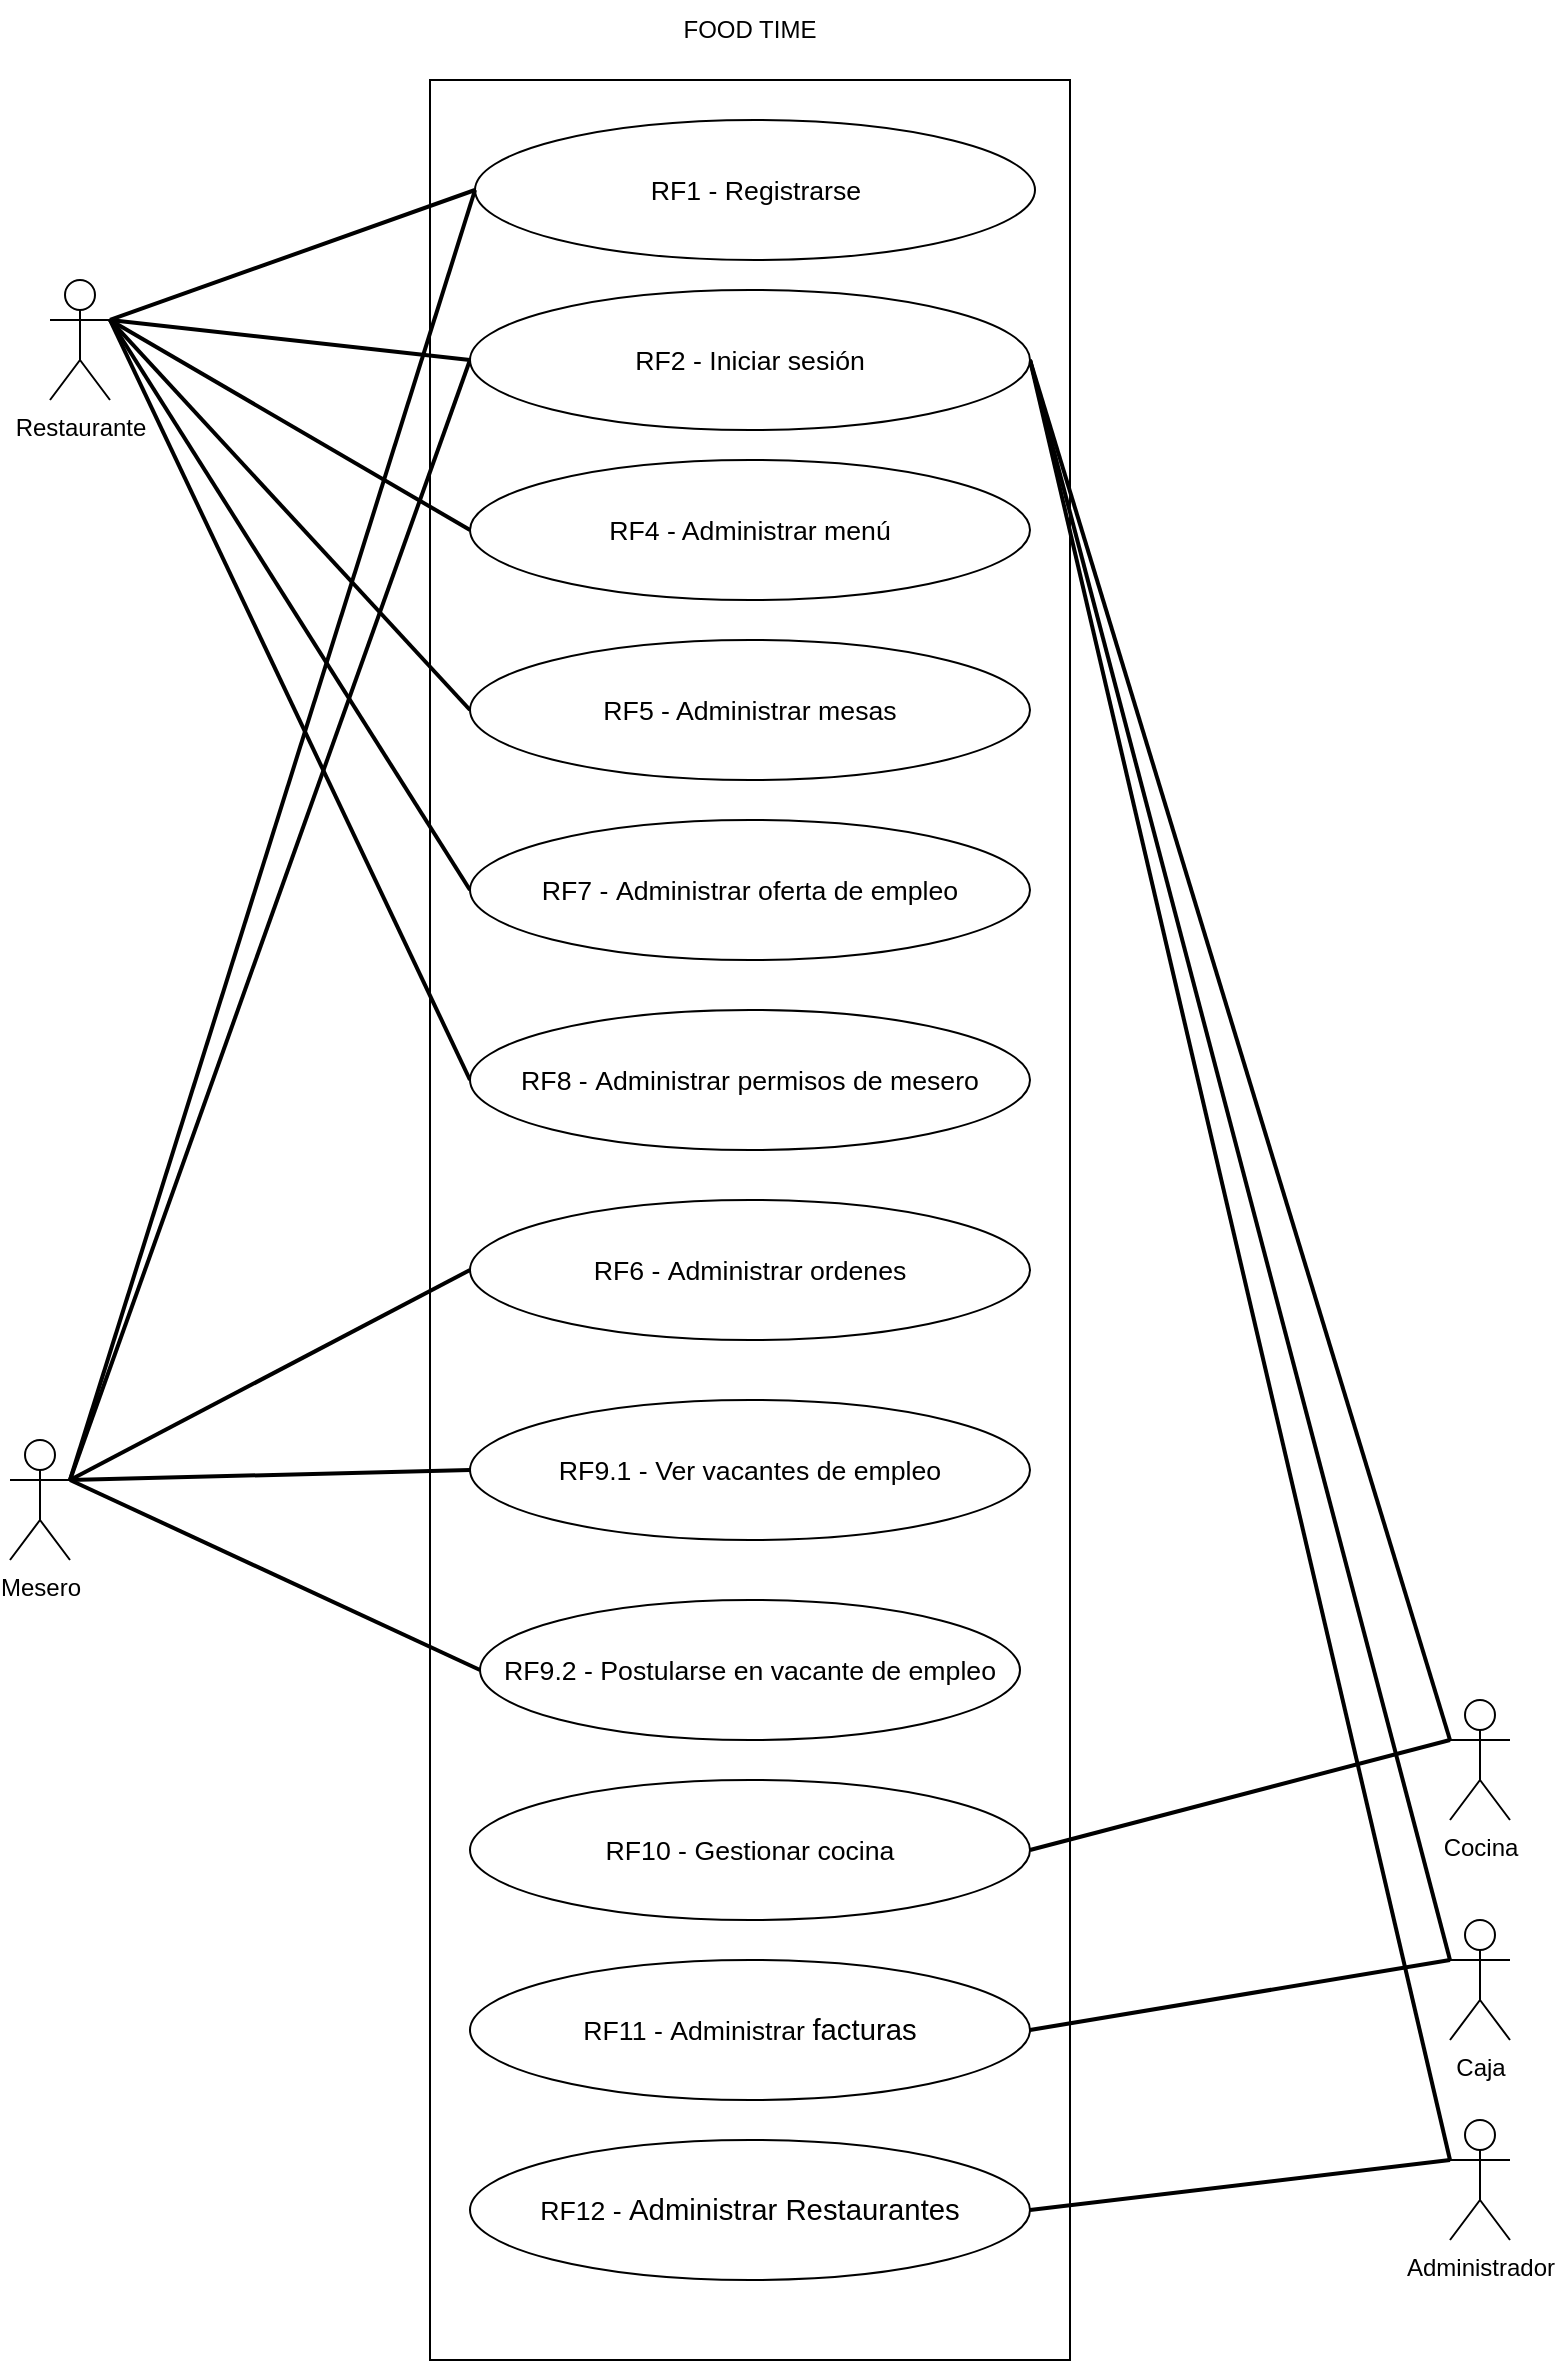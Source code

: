 <mxfile version="20.0.3" type="google" pages="9"><diagram name="General" id="n7deMtXdo37-nRiwv24i"><mxGraphModel grid="1" page="1" gridSize="10" guides="1" tooltips="1" connect="1" arrows="1" fold="1" pageScale="1" pageWidth="850" pageHeight="1100" math="0" shadow="0"><root><mxCell id="0"/><mxCell id="1" parent="0"/><mxCell id="lY4ZnX5Ij2_DPVNzryxR-1" value="Administrador" style="shape=umlActor;verticalLabelPosition=bottom;verticalAlign=top;html=1;outlineConnect=0;" vertex="1" parent="1"><mxGeometry x="730" y="1070" width="30" height="60" as="geometry"/></mxCell><mxCell id="lY4ZnX5Ij2_DPVNzryxR-2" value="Cocina" style="shape=umlActor;verticalLabelPosition=bottom;verticalAlign=top;html=1;outlineConnect=0;" vertex="1" parent="1"><mxGeometry x="730" y="860" width="30" height="60" as="geometry"/></mxCell><mxCell id="lY4ZnX5Ij2_DPVNzryxR-4" value="Caja" style="shape=umlActor;verticalLabelPosition=bottom;verticalAlign=top;html=1;outlineConnect=0;" vertex="1" parent="1"><mxGeometry x="730" y="970" width="30" height="60" as="geometry"/></mxCell><mxCell id="lY4ZnX5Ij2_DPVNzryxR-5" value="Mesero" style="shape=umlActor;verticalLabelPosition=bottom;verticalAlign=top;html=1;outlineConnect=0;" vertex="1" parent="1"><mxGeometry x="10" y="730" width="30" height="60" as="geometry"/></mxCell><mxCell id="lY4ZnX5Ij2_DPVNzryxR-6" value="Restaurante" style="shape=umlActor;verticalLabelPosition=bottom;verticalAlign=top;html=1;outlineConnect=0;" vertex="1" parent="1"><mxGeometry x="30" y="150" width="30" height="60" as="geometry"/></mxCell><mxCell id="lY4ZnX5Ij2_DPVNzryxR-7" value="" style="rounded=0;whiteSpace=wrap;html=1;" vertex="1" parent="1"><mxGeometry x="220" y="50" width="320" height="1140" as="geometry"/></mxCell><mxCell id="lY4ZnX5Ij2_DPVNzryxR-21" style="edgeStyle=none;rounded=0;orthogonalLoop=1;jettySize=auto;html=1;exitX=0;exitY=0.5;exitDx=0;exitDy=0;entryX=1;entryY=0.333;entryDx=0;entryDy=0;entryPerimeter=0;endArrow=none;endFill=0;strokeWidth=2;" edge="1" parent="1" source="lY4ZnX5Ij2_DPVNzryxR-8" target="lY4ZnX5Ij2_DPVNzryxR-5"><mxGeometry relative="1" as="geometry"/></mxCell><mxCell id="lY4ZnX5Ij2_DPVNzryxR-22" style="edgeStyle=none;rounded=0;orthogonalLoop=1;jettySize=auto;html=1;entryX=0;entryY=0.333;entryDx=0;entryDy=0;entryPerimeter=0;endArrow=none;endFill=0;strokeWidth=2;exitX=1;exitY=0.5;exitDx=0;exitDy=0;" edge="1" parent="1" source="lY4ZnX5Ij2_DPVNzryxR-8" target="lY4ZnX5Ij2_DPVNzryxR-2"><mxGeometry relative="1" as="geometry"><mxPoint x="520" y="100" as="sourcePoint"/></mxGeometry></mxCell><mxCell id="lY4ZnX5Ij2_DPVNzryxR-23" style="edgeStyle=none;rounded=0;orthogonalLoop=1;jettySize=auto;html=1;exitX=1;exitY=0.5;exitDx=0;exitDy=0;entryX=0;entryY=0.333;entryDx=0;entryDy=0;entryPerimeter=0;endArrow=none;endFill=0;strokeWidth=2;" edge="1" parent="1" source="lY4ZnX5Ij2_DPVNzryxR-8" target="lY4ZnX5Ij2_DPVNzryxR-1"><mxGeometry relative="1" as="geometry"/></mxCell><mxCell id="lY4ZnX5Ij2_DPVNzryxR-24" style="edgeStyle=none;rounded=0;orthogonalLoop=1;jettySize=auto;html=1;exitX=1;exitY=0.5;exitDx=0;exitDy=0;entryX=0;entryY=0.333;entryDx=0;entryDy=0;entryPerimeter=0;endArrow=none;endFill=0;strokeWidth=2;" edge="1" parent="1" source="lY4ZnX5Ij2_DPVNzryxR-8" target="lY4ZnX5Ij2_DPVNzryxR-4"><mxGeometry relative="1" as="geometry"/></mxCell><mxCell id="lY4ZnX5Ij2_DPVNzryxR-8" value="&lt;span id=&quot;docs-internal-guid-6527dedb-7fff-b90d-98c7-034eae68666c&quot;&gt;&lt;span style=&quot;font-size: 10pt ; font-family: &amp;quot;arial&amp;quot; ; background-color: transparent ; vertical-align: baseline&quot;&gt;RF2 -&amp;nbsp;Iniciar sesión&lt;/span&gt;&lt;/span&gt;" style="ellipse;whiteSpace=wrap;html=1;" vertex="1" parent="1"><mxGeometry x="240" y="155" width="280" height="70" as="geometry"/></mxCell><mxCell id="lY4ZnX5Ij2_DPVNzryxR-27" style="edgeStyle=none;rounded=0;orthogonalLoop=1;jettySize=auto;html=1;exitX=0;exitY=0.5;exitDx=0;exitDy=0;entryX=1;entryY=0.333;entryDx=0;entryDy=0;entryPerimeter=0;endArrow=none;endFill=0;strokeWidth=2;" edge="1" parent="1" source="lY4ZnX5Ij2_DPVNzryxR-10" target="lY4ZnX5Ij2_DPVNzryxR-6"><mxGeometry relative="1" as="geometry"/></mxCell><mxCell id="lY4ZnX5Ij2_DPVNzryxR-10" value="&lt;span id=&quot;docs-internal-guid-fe49d982-7fff-57a2-e172-d9201e00b3d0&quot;&gt;&lt;span style=&quot;font-size: 10pt ; font-family: &amp;quot;arial&amp;quot; ; background-color: transparent ; vertical-align: baseline&quot;&gt;RF4 - Administrar menú&lt;/span&gt;&lt;/span&gt;" style="ellipse;whiteSpace=wrap;html=1;" vertex="1" parent="1"><mxGeometry x="240" y="240" width="280" height="70" as="geometry"/></mxCell><mxCell id="lY4ZnX5Ij2_DPVNzryxR-28" style="edgeStyle=none;rounded=0;orthogonalLoop=1;jettySize=auto;html=1;exitX=0;exitY=0.5;exitDx=0;exitDy=0;entryX=1;entryY=0.333;entryDx=0;entryDy=0;entryPerimeter=0;endArrow=none;endFill=0;strokeWidth=2;" edge="1" parent="1" source="lY4ZnX5Ij2_DPVNzryxR-11" target="lY4ZnX5Ij2_DPVNzryxR-6"><mxGeometry relative="1" as="geometry"/></mxCell><mxCell id="lY4ZnX5Ij2_DPVNzryxR-11" value="&lt;span id=&quot;docs-internal-guid-bccdae56-7fff-9d91-980b-ff9c52613102&quot;&gt;&lt;span style=&quot;font-size: 10pt ; font-family: &amp;quot;arial&amp;quot; ; background-color: transparent ; vertical-align: baseline&quot;&gt;RF5 - Administrar mesas&lt;/span&gt;&lt;/span&gt;" style="ellipse;whiteSpace=wrap;html=1;" vertex="1" parent="1"><mxGeometry x="240" y="330" width="280" height="70" as="geometry"/></mxCell><mxCell id="lY4ZnX5Ij2_DPVNzryxR-29" style="edgeStyle=none;rounded=0;orthogonalLoop=1;jettySize=auto;html=1;exitX=0;exitY=0.5;exitDx=0;exitDy=0;entryX=1;entryY=0.333;entryDx=0;entryDy=0;entryPerimeter=0;endArrow=none;endFill=0;strokeWidth=2;" edge="1" parent="1" source="lY4ZnX5Ij2_DPVNzryxR-12" target="lY4ZnX5Ij2_DPVNzryxR-5"><mxGeometry relative="1" as="geometry"/></mxCell><mxCell id="lY4ZnX5Ij2_DPVNzryxR-12" value="&lt;span id=&quot;docs-internal-guid-fc08bd14-7fff-eed4-a9c4-d2c433da27d5&quot;&gt;&lt;span style=&quot;font-size: 10pt ; font-family: &amp;quot;arial&amp;quot; ; background-color: transparent ; vertical-align: baseline&quot;&gt;RF6 -&amp;nbsp;&lt;span id=&quot;docs-internal-guid-a0bea589-7fff-d53e-e49a-3de1f3ee30bc&quot;&gt;&lt;span style=&quot;font-size: 10pt; font-family: Arial; background-color: transparent; font-variant-numeric: normal; font-variant-east-asian: normal; vertical-align: baseline;&quot;&gt;Administrar&amp;nbsp;&lt;/span&gt;&lt;/span&gt;ordenes&lt;/span&gt;&lt;/span&gt;" style="ellipse;whiteSpace=wrap;html=1;" vertex="1" parent="1"><mxGeometry x="240" y="610" width="280" height="70" as="geometry"/></mxCell><mxCell id="lY4ZnX5Ij2_DPVNzryxR-30" style="edgeStyle=none;rounded=0;orthogonalLoop=1;jettySize=auto;html=1;exitX=0;exitY=0.5;exitDx=0;exitDy=0;entryX=1;entryY=0.333;entryDx=0;entryDy=0;entryPerimeter=0;endArrow=none;endFill=0;strokeWidth=2;" edge="1" parent="1" source="lY4ZnX5Ij2_DPVNzryxR-13" target="lY4ZnX5Ij2_DPVNzryxR-6"><mxGeometry relative="1" as="geometry"/></mxCell><mxCell id="lY4ZnX5Ij2_DPVNzryxR-13" value="&lt;span id=&quot;docs-internal-guid-0fbd929b-7fff-c146-1c04-c9217ec9f55a&quot;&gt;&lt;span style=&quot;font-size: 10pt ; font-family: &amp;quot;arial&amp;quot; ; background-color: transparent ; vertical-align: baseline&quot;&gt;RF7 -&amp;nbsp;&lt;span id=&quot;docs-internal-guid-a0bea589-7fff-d53e-e49a-3de1f3ee30bc&quot;&gt;&lt;span style=&quot;font-size: 10pt; font-family: Arial; background-color: transparent; font-variant-numeric: normal; font-variant-east-asian: normal; vertical-align: baseline;&quot;&gt;Administrar&amp;nbsp;&lt;/span&gt;&lt;/span&gt;oferta de empleo&lt;/span&gt;&lt;/span&gt;" style="ellipse;whiteSpace=wrap;html=1;" vertex="1" parent="1"><mxGeometry x="240" y="420" width="280" height="70" as="geometry"/></mxCell><mxCell id="lY4ZnX5Ij2_DPVNzryxR-31" style="edgeStyle=none;rounded=0;orthogonalLoop=1;jettySize=auto;html=1;exitX=0;exitY=0.5;exitDx=0;exitDy=0;entryX=1;entryY=0.333;entryDx=0;entryDy=0;entryPerimeter=0;endArrow=none;endFill=0;strokeWidth=2;" edge="1" parent="1" source="lY4ZnX5Ij2_DPVNzryxR-14" target="lY4ZnX5Ij2_DPVNzryxR-6"><mxGeometry relative="1" as="geometry"/></mxCell><mxCell id="lY4ZnX5Ij2_DPVNzryxR-14" value="&lt;span id=&quot;docs-internal-guid-bacbb31a-7fff-0321-ce9b-4d259269132e&quot;&gt;&lt;span style=&quot;font-size: 10pt ; font-family: &amp;quot;arial&amp;quot; ; background-color: transparent ; vertical-align: baseline&quot;&gt;RF8 -&amp;nbsp;&lt;span id=&quot;docs-internal-guid-a0bea589-7fff-d53e-e49a-3de1f3ee30bc&quot;&gt;&lt;span style=&quot;font-size: 10pt; font-family: Arial; background-color: transparent; font-variant-numeric: normal; font-variant-east-asian: normal; vertical-align: baseline;&quot;&gt;Administrar&amp;nbsp;&lt;/span&gt;&lt;/span&gt;permisos de mesero&lt;/span&gt;&lt;/span&gt;" style="ellipse;whiteSpace=wrap;html=1;" vertex="1" parent="1"><mxGeometry x="240" y="515" width="280" height="70" as="geometry"/></mxCell><mxCell id="lY4ZnX5Ij2_DPVNzryxR-34" style="edgeStyle=none;rounded=0;orthogonalLoop=1;jettySize=auto;html=1;exitX=1;exitY=0.5;exitDx=0;exitDy=0;endArrow=none;endFill=0;strokeWidth=2;entryX=0;entryY=0.333;entryDx=0;entryDy=0;entryPerimeter=0;" edge="1" parent="1" source="lY4ZnX5Ij2_DPVNzryxR-17" target="lY4ZnX5Ij2_DPVNzryxR-2"><mxGeometry relative="1" as="geometry"><mxPoint x="720" y="410" as="targetPoint"/></mxGeometry></mxCell><mxCell id="lY4ZnX5Ij2_DPVNzryxR-17" value="&lt;span id=&quot;docs-internal-guid-55e19c57-7fff-1c00-1a76-dbd9a917d98c&quot;&gt;&lt;span style=&quot;font-size: 10pt ; font-family: &amp;quot;arial&amp;quot; ; background-color: transparent ; vertical-align: baseline&quot;&gt;RF10 - Gestionar cocina&lt;/span&gt;&lt;/span&gt;" style="ellipse;whiteSpace=wrap;html=1;" vertex="1" parent="1"><mxGeometry x="240" y="900" width="280" height="70" as="geometry"/></mxCell><mxCell id="lY4ZnX5Ij2_DPVNzryxR-35" style="edgeStyle=none;rounded=0;orthogonalLoop=1;jettySize=auto;html=1;exitX=1;exitY=0.5;exitDx=0;exitDy=0;entryX=0;entryY=0.333;entryDx=0;entryDy=0;entryPerimeter=0;endArrow=none;endFill=0;strokeWidth=2;" edge="1" parent="1" source="lY4ZnX5Ij2_DPVNzryxR-18" target="lY4ZnX5Ij2_DPVNzryxR-4"><mxGeometry relative="1" as="geometry"/></mxCell><mxCell id="lY4ZnX5Ij2_DPVNzryxR-18" value="&lt;span id=&quot;docs-internal-guid-eea3eaba-7fff-6ec6-8287-5424423877b2&quot;&gt;&lt;span style=&quot;font-size: 10pt ; font-family: &amp;quot;arial&amp;quot; ; background-color: transparent ; vertical-align: baseline&quot;&gt;RF11 -&amp;nbsp;&lt;/span&gt;&lt;span style=&quot;font-size: 11pt ; font-family: &amp;quot;calibri&amp;quot; , sans-serif ; background-color: transparent ; vertical-align: baseline&quot;&gt;&lt;span id=&quot;docs-internal-guid-a0bea589-7fff-d53e-e49a-3de1f3ee30bc&quot;&gt;&lt;span style=&quot;font-size: 10pt; font-family: Arial; background-color: transparent; font-variant-numeric: normal; font-variant-east-asian: normal; vertical-align: baseline;&quot;&gt;Administrar&amp;nbsp;&lt;/span&gt;&lt;/span&gt;facturas&lt;/span&gt;&lt;/span&gt;" style="ellipse;whiteSpace=wrap;html=1;" vertex="1" parent="1"><mxGeometry x="240" y="990" width="280" height="70" as="geometry"/></mxCell><mxCell id="lY4ZnX5Ij2_DPVNzryxR-36" style="edgeStyle=none;rounded=0;orthogonalLoop=1;jettySize=auto;html=1;exitX=1;exitY=0.5;exitDx=0;exitDy=0;entryX=0;entryY=0.333;entryDx=0;entryDy=0;entryPerimeter=0;endArrow=none;endFill=0;strokeWidth=2;" edge="1" parent="1" source="lY4ZnX5Ij2_DPVNzryxR-19" target="lY4ZnX5Ij2_DPVNzryxR-1"><mxGeometry relative="1" as="geometry"/></mxCell><mxCell id="lY4ZnX5Ij2_DPVNzryxR-19" value="&lt;span id=&quot;docs-internal-guid-2718913a-7fff-c82f-84e6-57f8423f03e8&quot;&gt;&lt;span style=&quot;font-size: 10pt ; font-family: &amp;quot;arial&amp;quot; ; background-color: transparent ; vertical-align: baseline&quot;&gt;RF12 -&amp;nbsp;&lt;/span&gt;&lt;/span&gt;&lt;span style=&quot;font-family: calibri, sans-serif; font-size: 14.667px;&quot;&gt;Administrar Restaurantes&lt;/span&gt;" style="ellipse;whiteSpace=wrap;html=1;" vertex="1" parent="1"><mxGeometry x="240" y="1080" width="280" height="70" as="geometry"/></mxCell><mxCell id="lY4ZnX5Ij2_DPVNzryxR-20" style="rounded=0;orthogonalLoop=1;jettySize=auto;html=1;entryX=0;entryY=0.5;entryDx=0;entryDy=0;endArrow=none;endFill=0;strokeWidth=2;exitX=1;exitY=0.333;exitDx=0;exitDy=0;exitPerimeter=0;" edge="1" parent="1" source="lY4ZnX5Ij2_DPVNzryxR-6" target="lY4ZnX5Ij2_DPVNzryxR-8"><mxGeometry relative="1" as="geometry"><mxPoint x="-110" y="570" as="sourcePoint"/></mxGeometry></mxCell><mxCell id="lY4ZnX5Ij2_DPVNzryxR-38" value="FOOD TIME" style="text;html=1;strokeColor=none;fillColor=none;align=center;verticalAlign=middle;whiteSpace=wrap;rounded=0;" vertex="1" parent="1"><mxGeometry x="200" y="10" width="360" height="30" as="geometry"/></mxCell><mxCell id="-SqBZQD4a8-_Y_tcb287-1" value="&lt;span id=&quot;docs-internal-guid-fc08bd14-7fff-eed4-a9c4-d2c433da27d5&quot;&gt;&lt;span style=&quot;font-size: 10pt ; font-family: &amp;quot;arial&amp;quot; ; background-color: transparent ; vertical-align: baseline&quot;&gt;RF9.1 -&amp;nbsp;&lt;/span&gt;&lt;/span&gt;&lt;span style=&quot;font-family: arial; font-size: 13.333px;&quot;&gt;Ver vacantes de empleo&lt;/span&gt;" style="ellipse;whiteSpace=wrap;html=1;" vertex="1" parent="1"><mxGeometry x="240" y="710" width="280" height="70" as="geometry"/></mxCell><mxCell id="-SqBZQD4a8-_Y_tcb287-2" value="&lt;span id=&quot;docs-internal-guid-fc08bd14-7fff-eed4-a9c4-d2c433da27d5&quot;&gt;&lt;span style=&quot;font-size: 10pt ; font-family: &amp;quot;arial&amp;quot; ; background-color: transparent ; vertical-align: baseline&quot;&gt;RF9.2 -&amp;nbsp;&lt;/span&gt;&lt;/span&gt;&lt;span style=&quot;font-family: arial; font-size: 13.333px;&quot;&gt;Postularse en vacante de empleo&lt;/span&gt;" style="ellipse;whiteSpace=wrap;html=1;" vertex="1" parent="1"><mxGeometry x="245" y="810" width="270" height="70" as="geometry"/></mxCell><mxCell id="-SqBZQD4a8-_Y_tcb287-3" style="edgeStyle=none;rounded=0;orthogonalLoop=1;jettySize=auto;html=1;exitX=0;exitY=0.5;exitDx=0;exitDy=0;entryX=1;entryY=0.333;entryDx=0;entryDy=0;entryPerimeter=0;endArrow=none;endFill=0;strokeWidth=2;" edge="1" parent="1" source="-SqBZQD4a8-_Y_tcb287-1" target="lY4ZnX5Ij2_DPVNzryxR-5"><mxGeometry relative="1" as="geometry"><mxPoint x="250" y="995" as="sourcePoint"/><mxPoint x="-110" y="870" as="targetPoint"/></mxGeometry></mxCell><mxCell id="-SqBZQD4a8-_Y_tcb287-4" style="edgeStyle=none;rounded=0;orthogonalLoop=1;jettySize=auto;html=1;exitX=0;exitY=0.5;exitDx=0;exitDy=0;endArrow=none;endFill=0;strokeWidth=2;entryX=1;entryY=0.333;entryDx=0;entryDy=0;entryPerimeter=0;" edge="1" parent="1" source="-SqBZQD4a8-_Y_tcb287-2" target="lY4ZnX5Ij2_DPVNzryxR-5"><mxGeometry relative="1" as="geometry"><mxPoint x="260" y="1005" as="sourcePoint"/><mxPoint x="-110" y="860" as="targetPoint"/></mxGeometry></mxCell><mxCell id="njKPrRdU2-wPy2wPpdMi-1" value="&lt;span id=&quot;docs-internal-guid-6527dedb-7fff-b90d-98c7-034eae68666c&quot;&gt;&lt;span style=&quot;font-size: 10pt ; font-family: &amp;quot;arial&amp;quot; ; background-color: transparent ; vertical-align: baseline&quot;&gt;RF1 - Registrarse&lt;/span&gt;&lt;/span&gt;" style="ellipse;whiteSpace=wrap;html=1;" vertex="1" parent="1"><mxGeometry x="242.5" y="70" width="280" height="70" as="geometry"/></mxCell><mxCell id="njKPrRdU2-wPy2wPpdMi-2" style="edgeStyle=none;rounded=0;orthogonalLoop=1;jettySize=auto;html=1;exitX=0;exitY=0.5;exitDx=0;exitDy=0;endArrow=none;endFill=0;strokeWidth=2;entryX=1;entryY=0.333;entryDx=0;entryDy=0;entryPerimeter=0;" edge="1" parent="1" source="njKPrRdU2-wPy2wPpdMi-1" target="lY4ZnX5Ij2_DPVNzryxR-5"><mxGeometry relative="1" as="geometry"><mxPoint x="260.0" y="115" as="sourcePoint"/><mxPoint x="-120" y="860" as="targetPoint"/></mxGeometry></mxCell><mxCell id="njKPrRdU2-wPy2wPpdMi-3" style="rounded=0;orthogonalLoop=1;jettySize=auto;html=1;entryX=0;entryY=0.5;entryDx=0;entryDy=0;endArrow=none;endFill=0;strokeWidth=2;exitX=1;exitY=0.333;exitDx=0;exitDy=0;exitPerimeter=0;" edge="1" parent="1" source="lY4ZnX5Ij2_DPVNzryxR-6" target="njKPrRdU2-wPy2wPpdMi-1"><mxGeometry relative="1" as="geometry"><mxPoint x="-110" y="570" as="sourcePoint"/><mxPoint x="260.0" y="115" as="targetPoint"/></mxGeometry></mxCell></root></mxGraphModel></diagram><diagram name="Menu" id="natzv3uVQJukGeB1TU2B"><mxGraphModel grid="1" page="1" gridSize="10" guides="1" tooltips="1" connect="1" arrows="1" fold="1" pageScale="1" pageWidth="850" pageHeight="1100" math="0" shadow="0"><root><mxCell id="MUIWWr6Lgm5lnkwy-G4w-0"/><mxCell id="MUIWWr6Lgm5lnkwy-G4w-1" parent="MUIWWr6Lgm5lnkwy-G4w-0"/><mxCell id="MUIWWr6Lgm5lnkwy-G4w-3" value="Restaurante" style="shape=umlActor;verticalLabelPosition=bottom;verticalAlign=top;html=1;outlineConnect=0;" parent="MUIWWr6Lgm5lnkwy-G4w-1" vertex="1"><mxGeometry x="770" y="575" width="30" height="60" as="geometry"/></mxCell><mxCell id="MUIWWr6Lgm5lnkwy-G4w-4" value="" style="rounded=0;whiteSpace=wrap;html=1;" parent="MUIWWr6Lgm5lnkwy-G4w-1" vertex="1"><mxGeometry x="120" y="360" width="600" height="490" as="geometry"/></mxCell><mxCell id="MUIWWr6Lgm5lnkwy-G4w-5" style="edgeStyle=none;rounded=0;orthogonalLoop=1;jettySize=auto;html=1;exitX=1;exitY=1;exitDx=0;exitDy=0;entryX=0.5;entryY=0;entryDx=0;entryDy=0;endArrow=classic;endFill=1;strokeWidth=2;dashed=1;" parent="MUIWWr6Lgm5lnkwy-G4w-1" source="MUIWWr6Lgm5lnkwy-G4w-9" target="MUIWWr6Lgm5lnkwy-G4w-14" edge="1"><mxGeometry relative="1" as="geometry"/></mxCell><mxCell id="MUIWWr6Lgm5lnkwy-G4w-6" value="Include" style="edgeLabel;html=1;align=center;verticalAlign=middle;resizable=0;points=[];" parent="MUIWWr6Lgm5lnkwy-G4w-5" vertex="1" connectable="0"><mxGeometry x="0.068" relative="1" as="geometry"><mxPoint as="offset"/></mxGeometry></mxCell><mxCell id="MUIWWr6Lgm5lnkwy-G4w-7" style="edgeStyle=none;rounded=0;orthogonalLoop=1;jettySize=auto;html=1;exitX=0;exitY=1;exitDx=0;exitDy=0;entryX=0.5;entryY=0;entryDx=0;entryDy=0;dashed=1;endArrow=classic;endFill=1;strokeWidth=2;" parent="MUIWWr6Lgm5lnkwy-G4w-1" source="MUIWWr6Lgm5lnkwy-G4w-9" target="MUIWWr6Lgm5lnkwy-G4w-12" edge="1"><mxGeometry relative="1" as="geometry"/></mxCell><mxCell id="MUIWWr6Lgm5lnkwy-G4w-8" value="Include" style="edgeLabel;html=1;align=center;verticalAlign=middle;resizable=0;points=[];" parent="MUIWWr6Lgm5lnkwy-G4w-7" vertex="1" connectable="0"><mxGeometry x="0.069" y="-1" relative="1" as="geometry"><mxPoint as="offset"/></mxGeometry></mxCell><mxCell id="MUIWWr6Lgm5lnkwy-G4w-18" style="edgeStyle=none;rounded=0;orthogonalLoop=1;jettySize=auto;html=1;exitX=0.334;exitY=1.006;exitDx=0;exitDy=0;entryX=0.5;entryY=0;entryDx=0;entryDy=0;endArrow=classic;endFill=1;strokeWidth=2;dashed=1;exitPerimeter=0;" parent="MUIWWr6Lgm5lnkwy-G4w-1" source="MUIWWr6Lgm5lnkwy-G4w-9" target="MUIWWr6Lgm5lnkwy-G4w-15" edge="1"><mxGeometry relative="1" as="geometry"/></mxCell><mxCell id="MUIWWr6Lgm5lnkwy-G4w-23" value="Include" style="edgeLabel;html=1;align=center;verticalAlign=middle;resizable=0;points=[];" parent="MUIWWr6Lgm5lnkwy-G4w-18" vertex="1" connectable="0"><mxGeometry x="0.232" y="2" relative="1" as="geometry"><mxPoint as="offset"/></mxGeometry></mxCell><mxCell id="MUIWWr6Lgm5lnkwy-G4w-19" style="edgeStyle=none;rounded=0;orthogonalLoop=1;jettySize=auto;html=1;exitX=0.5;exitY=1;exitDx=0;exitDy=0;entryX=0.5;entryY=0;entryDx=0;entryDy=0;dashed=1;endArrow=classic;endFill=1;strokeWidth=2;" parent="MUIWWr6Lgm5lnkwy-G4w-1" source="MUIWWr6Lgm5lnkwy-G4w-9" target="MUIWWr6Lgm5lnkwy-G4w-17" edge="1"><mxGeometry relative="1" as="geometry"/></mxCell><mxCell id="MUIWWr6Lgm5lnkwy-G4w-22" value="Include" style="edgeLabel;html=1;align=center;verticalAlign=middle;resizable=0;points=[];" parent="MUIWWr6Lgm5lnkwy-G4w-19" vertex="1" connectable="0"><mxGeometry x="0.146" y="-1" relative="1" as="geometry"><mxPoint as="offset"/></mxGeometry></mxCell><mxCell id="MUIWWr6Lgm5lnkwy-G4w-20" style="edgeStyle=none;rounded=0;orthogonalLoop=1;jettySize=auto;html=1;entryX=0.675;entryY=0.971;entryDx=0;entryDy=0;dashed=1;endArrow=none;endFill=0;strokeWidth=2;startArrow=classic;startFill=1;entryPerimeter=0;" parent="MUIWWr6Lgm5lnkwy-G4w-1" source="MUIWWr6Lgm5lnkwy-G4w-16" target="MUIWWr6Lgm5lnkwy-G4w-9" edge="1"><mxGeometry relative="1" as="geometry"/></mxCell><mxCell id="MUIWWr6Lgm5lnkwy-G4w-21" value="Include" style="edgeLabel;html=1;align=center;verticalAlign=middle;resizable=0;points=[];" parent="MUIWWr6Lgm5lnkwy-G4w-20" vertex="1" connectable="0"><mxGeometry x="0.283" y="2" relative="1" as="geometry"><mxPoint as="offset"/></mxGeometry></mxCell><mxCell id="MUIWWr6Lgm5lnkwy-G4w-9" value="&lt;font face=&quot;arial&quot;&gt;&lt;span style=&quot;font-size: 13.333px;&quot;&gt;RF4 - Administración de menú&lt;/span&gt;&lt;/font&gt;" style="ellipse;whiteSpace=wrap;html=1;" parent="MUIWWr6Lgm5lnkwy-G4w-1" vertex="1"><mxGeometry x="280" y="420" width="280" height="70" as="geometry"/></mxCell><mxCell id="MUIWWr6Lgm5lnkwy-G4w-10" value="&lt;span id=&quot;docs-internal-guid-c29ee5ca-7fff-a5a3-36f6-9245fd536b98&quot;&gt;&lt;span style=&quot;font-size: 10pt ; font-family: &amp;quot;arial&amp;quot; ; background-color: transparent ; vertical-align: baseline&quot;&gt;CU1 -&amp;nbsp;&lt;span id=&quot;docs-internal-guid-a0bea589-7fff-d53e-e49a-3de1f3ee30bc&quot;&gt;&lt;span style=&quot;font-size: 10pt; font-family: Arial; background-color: transparent; font-variant-numeric: normal; font-variant-east-asian: normal; vertical-align: baseline;&quot;&gt;Administrar&amp;nbsp;&lt;/span&gt;&lt;/span&gt;menú&lt;/span&gt;&lt;/span&gt;" style="text;html=1;strokeColor=none;fillColor=none;align=center;verticalAlign=middle;whiteSpace=wrap;rounded=0;" parent="MUIWWr6Lgm5lnkwy-G4w-1" vertex="1"><mxGeometry x="240" y="370" width="360" height="30" as="geometry"/></mxCell><mxCell id="MUIWWr6Lgm5lnkwy-G4w-12" value="&lt;span id=&quot;docs-internal-guid-2bf3f02b-7fff-708b-f421-8357fdd6a77d&quot;&gt;&lt;span style=&quot;font-size: 10pt ; font-family: &amp;quot;arial&amp;quot; ; background-color: transparent ; vertical-align: baseline&quot;&gt;RF4.1 - Ver categorías del menú&lt;/span&gt;&lt;/span&gt;" style="ellipse;whiteSpace=wrap;html=1;" parent="MUIWWr6Lgm5lnkwy-G4w-1" vertex="1"><mxGeometry x="130" y="630" width="140" height="70" as="geometry"/></mxCell><mxCell id="MUIWWr6Lgm5lnkwy-G4w-13" style="edgeStyle=none;rounded=0;orthogonalLoop=1;jettySize=auto;html=1;exitX=1;exitY=0.5;exitDx=0;exitDy=0;entryX=0;entryY=0.333;entryDx=0;entryDy=0;entryPerimeter=0;endArrow=none;endFill=0;strokeWidth=2;" parent="MUIWWr6Lgm5lnkwy-G4w-1" source="MUIWWr6Lgm5lnkwy-G4w-9" target="MUIWWr6Lgm5lnkwy-G4w-3" edge="1"><mxGeometry relative="1" as="geometry"/></mxCell><mxCell id="MUIWWr6Lgm5lnkwy-G4w-14" value="&lt;br&gt;&lt;br&gt;&lt;b style=&quot;font-weight: normal&quot; id=&quot;docs-internal-guid-fbfa5e90-7fff-359b-2b1c-ad54ddf32211&quot;&gt;&lt;span style=&quot;font-size: 10pt; font-family: arial; color: rgb(0, 0, 0); background-color: transparent; font-weight: 400; font-style: normal; font-variant: normal; text-decoration: none; vertical-align: baseline;&quot;&gt;RF4.5 - Eliminar item del menú&lt;/span&gt;&lt;/b&gt;&lt;br&gt;" style="ellipse;whiteSpace=wrap;html=1;" parent="MUIWWr6Lgm5lnkwy-G4w-1" vertex="1"><mxGeometry x="570" y="630" width="140" height="70" as="geometry"/></mxCell><mxCell id="MUIWWr6Lgm5lnkwy-G4w-15" value="&lt;span id=&quot;docs-internal-guid-6d726f31-7fff-9fe4-fd17-3eaaff32f476&quot;&gt;&lt;span style=&quot;font-size: 10pt ; font-family: &amp;quot;arial&amp;quot; ; background-color: transparent ; vertical-align: baseline&quot;&gt;RF4.2 - Agregar item al menu&lt;/span&gt;&lt;/span&gt;" style="ellipse;whiteSpace=wrap;html=1;" parent="MUIWWr6Lgm5lnkwy-G4w-1" vertex="1"><mxGeometry x="220" y="710" width="140" height="70" as="geometry"/></mxCell><mxCell id="MUIWWr6Lgm5lnkwy-G4w-16" value="&lt;span id=&quot;docs-internal-guid-ad21c641-7fff-05d7-321e-d129efd06c54&quot;&gt;&lt;span style=&quot;font-size: 10pt ; font-family: &amp;quot;arial&amp;quot; ; background-color: transparent ; vertical-align: baseline&quot;&gt;RF4.4 - Editar ítem del menú&lt;/span&gt;&lt;/span&gt;" style="ellipse;whiteSpace=wrap;html=1;" parent="MUIWWr6Lgm5lnkwy-G4w-1" vertex="1"><mxGeometry x="460" y="710" width="140" height="70" as="geometry"/></mxCell><mxCell id="MUIWWr6Lgm5lnkwy-G4w-17" value="&lt;span id=&quot;docs-internal-guid-85148b11-7fff-c92b-6131-4ddf6b8d88d3&quot;&gt;&lt;span style=&quot;font-size: 10pt ; font-family: &amp;quot;arial&amp;quot; ; background-color: transparent ; vertical-align: baseline&quot;&gt;RF4.3 - Ver menú&lt;/span&gt;&lt;/span&gt;" style="ellipse;whiteSpace=wrap;html=1;" parent="MUIWWr6Lgm5lnkwy-G4w-1" vertex="1"><mxGeometry x="350" y="770" width="140" height="70" as="geometry"/></mxCell></root></mxGraphModel></diagram><diagram name="Mesas" id="hQLhkkYga8-aANw5jENG"><mxGraphModel grid="1" page="1" gridSize="10" guides="1" tooltips="1" connect="1" arrows="1" fold="1" pageScale="1" pageWidth="850" pageHeight="1100" math="0" shadow="0"><root><mxCell id="3KndATx-HwgPjTvWHiti-0"/><mxCell id="3KndATx-HwgPjTvWHiti-1" parent="3KndATx-HwgPjTvWHiti-0"/><mxCell id="3KndATx-HwgPjTvWHiti-2" value="Restaurante" style="shape=umlActor;verticalLabelPosition=bottom;verticalAlign=top;html=1;outlineConnect=0;" vertex="1" parent="3KndATx-HwgPjTvWHiti-1"><mxGeometry x="770" y="500" width="30" height="60" as="geometry"/></mxCell><mxCell id="3KndATx-HwgPjTvWHiti-3" value="" style="rounded=0;whiteSpace=wrap;html=1;" vertex="1" parent="3KndATx-HwgPjTvWHiti-1"><mxGeometry x="120" y="290" width="600" height="500" as="geometry"/></mxCell><mxCell id="3KndATx-HwgPjTvWHiti-4" style="edgeStyle=none;rounded=0;orthogonalLoop=1;jettySize=auto;html=1;exitX=1;exitY=1;exitDx=0;exitDy=0;entryX=0.5;entryY=0;entryDx=0;entryDy=0;endArrow=classic;endFill=1;strokeWidth=2;dashed=1;" edge="1" parent="3KndATx-HwgPjTvWHiti-1" source="3KndATx-HwgPjTvWHiti-14" target="3KndATx-HwgPjTvWHiti-18"><mxGeometry relative="1" as="geometry"/></mxCell><mxCell id="3KndATx-HwgPjTvWHiti-5" value="Include" style="edgeLabel;html=1;align=center;verticalAlign=middle;resizable=0;points=[];" vertex="1" connectable="0" parent="3KndATx-HwgPjTvWHiti-4"><mxGeometry x="0.068" relative="1" as="geometry"><mxPoint as="offset"/></mxGeometry></mxCell><mxCell id="3KndATx-HwgPjTvWHiti-6" style="edgeStyle=none;rounded=0;orthogonalLoop=1;jettySize=auto;html=1;exitX=0;exitY=1;exitDx=0;exitDy=0;entryX=0.5;entryY=0;entryDx=0;entryDy=0;dashed=1;endArrow=classic;endFill=1;strokeWidth=2;" edge="1" parent="3KndATx-HwgPjTvWHiti-1" source="3KndATx-HwgPjTvWHiti-14" target="3KndATx-HwgPjTvWHiti-16"><mxGeometry relative="1" as="geometry"/></mxCell><mxCell id="3KndATx-HwgPjTvWHiti-7" value="Include" style="edgeLabel;html=1;align=center;verticalAlign=middle;resizable=0;points=[];" vertex="1" connectable="0" parent="3KndATx-HwgPjTvWHiti-6"><mxGeometry x="0.069" y="-1" relative="1" as="geometry"><mxPoint as="offset"/></mxGeometry></mxCell><mxCell id="3KndATx-HwgPjTvWHiti-8" style="edgeStyle=none;rounded=0;orthogonalLoop=1;jettySize=auto;html=1;exitX=0.297;exitY=1.006;exitDx=0;exitDy=0;entryX=0.5;entryY=0;entryDx=0;entryDy=0;endArrow=classic;endFill=1;strokeWidth=2;dashed=1;exitPerimeter=0;" edge="1" parent="3KndATx-HwgPjTvWHiti-1" source="3KndATx-HwgPjTvWHiti-14" target="3KndATx-HwgPjTvWHiti-19"><mxGeometry relative="1" as="geometry"/></mxCell><mxCell id="3KndATx-HwgPjTvWHiti-9" value="Include" style="edgeLabel;html=1;align=center;verticalAlign=middle;resizable=0;points=[];" vertex="1" connectable="0" parent="3KndATx-HwgPjTvWHiti-8"><mxGeometry x="0.232" y="2" relative="1" as="geometry"><mxPoint as="offset"/></mxGeometry></mxCell><mxCell id="3KndATx-HwgPjTvWHiti-12" style="edgeStyle=none;rounded=0;orthogonalLoop=1;jettySize=auto;html=1;exitX=0.5;exitY=0;exitDx=0;exitDy=0;dashed=1;endArrow=none;endFill=0;strokeWidth=2;startArrow=classic;startFill=1;entryX=0.729;entryY=0.943;entryDx=0;entryDy=0;entryPerimeter=0;" edge="1" parent="3KndATx-HwgPjTvWHiti-1" source="3KndATx-HwgPjTvWHiti-20" target="3KndATx-HwgPjTvWHiti-14"><mxGeometry relative="1" as="geometry"/></mxCell><mxCell id="3KndATx-HwgPjTvWHiti-23" style="edgeStyle=none;rounded=0;orthogonalLoop=1;jettySize=auto;html=1;exitX=0.5;exitY=0;exitDx=0;exitDy=0;dashed=1;startArrow=classic;startFill=1;endArrow=none;endFill=0;strokeWidth=2;entryX=0.579;entryY=1.029;entryDx=0;entryDy=0;entryPerimeter=0;" edge="1" parent="3KndATx-HwgPjTvWHiti-1" source="3KndATx-HwgPjTvWHiti-22" target="3KndATx-HwgPjTvWHiti-14"><mxGeometry relative="1" as="geometry"/></mxCell><mxCell id="3KndATx-HwgPjTvWHiti-24" style="edgeStyle=none;rounded=0;orthogonalLoop=1;jettySize=auto;html=1;entryX=0.429;entryY=1;entryDx=0;entryDy=0;dashed=1;startArrow=classic;startFill=1;endArrow=none;endFill=0;strokeWidth=2;entryPerimeter=0;" edge="1" parent="3KndATx-HwgPjTvWHiti-1" source="3KndATx-HwgPjTvWHiti-21" target="3KndATx-HwgPjTvWHiti-14"><mxGeometry relative="1" as="geometry"/></mxCell><mxCell id="3KndATx-HwgPjTvWHiti-14" value="&lt;span id=&quot;docs-internal-guid-13d05957-7fff-4fcd-848f-43cab21846c6&quot;&gt;&lt;span style=&quot;font-size: 10pt ; font-family: &amp;quot;arial&amp;quot; ; background-color: transparent ; vertical-align: baseline&quot;&gt;RF5 - Administración de mesas&lt;/span&gt;&lt;/span&gt;" style="ellipse;whiteSpace=wrap;html=1;" vertex="1" parent="3KndATx-HwgPjTvWHiti-1"><mxGeometry x="280" y="340" width="280" height="70" as="geometry"/></mxCell><mxCell id="3KndATx-HwgPjTvWHiti-15" value="&lt;span id=&quot;docs-internal-guid-13d05957-7fff-4fcd-848f-43cab21846c6&quot;&gt;&lt;span style=&quot;font-size: 10pt ; font-family: &amp;quot;arial&amp;quot; ; background-color: transparent ; vertical-align: baseline&quot;&gt;CU2 -&amp;nbsp;&lt;span id=&quot;docs-internal-guid-a0bea589-7fff-d53e-e49a-3de1f3ee30bc&quot;&gt;&lt;span style=&quot;font-size: 10pt; font-family: Arial; background-color: transparent; font-variant-numeric: normal; font-variant-east-asian: normal; vertical-align: baseline;&quot;&gt;Administrar&lt;/span&gt;&lt;/span&gt;&amp;nbsp;mesas&lt;/span&gt;&lt;/span&gt;" style="text;html=1;strokeColor=none;fillColor=none;align=center;verticalAlign=middle;whiteSpace=wrap;rounded=0;" vertex="1" parent="3KndATx-HwgPjTvWHiti-1"><mxGeometry x="240" y="290" width="360" height="30" as="geometry"/></mxCell><mxCell id="3KndATx-HwgPjTvWHiti-16" value="&lt;span id=&quot;docs-internal-guid-c58ba2f6-7fff-d353-b42c-5f06b649765f&quot;&gt;&lt;span style=&quot;font-size: 10pt ; font-family: &amp;quot;arial&amp;quot; ; background-color: transparent ; vertical-align: baseline&quot;&gt;RF5.1 - Ver mesas&lt;/span&gt;&lt;/span&gt;" style="ellipse;whiteSpace=wrap;html=1;" vertex="1" parent="3KndATx-HwgPjTvWHiti-1"><mxGeometry x="120" y="515" width="140" height="70" as="geometry"/></mxCell><mxCell id="3KndATx-HwgPjTvWHiti-17" style="edgeStyle=none;rounded=0;orthogonalLoop=1;jettySize=auto;html=1;exitX=1;exitY=0.5;exitDx=0;exitDy=0;entryX=0;entryY=0.333;entryDx=0;entryDy=0;entryPerimeter=0;endArrow=none;endFill=0;strokeWidth=2;" edge="1" parent="3KndATx-HwgPjTvWHiti-1" source="3KndATx-HwgPjTvWHiti-14" target="3KndATx-HwgPjTvWHiti-2"><mxGeometry relative="1" as="geometry"/></mxCell><mxCell id="3KndATx-HwgPjTvWHiti-18" value="&lt;span id=&quot;docs-internal-guid-981a3610-7fff-dc51-09f1-1fc335e4bf50&quot;&gt;&lt;span style=&quot;font-size: 10pt ; font-family: &amp;quot;arial&amp;quot; ; background-color: transparent ; vertical-align: baseline&quot;&gt;RF5.6 - Eliminar mesa&lt;/span&gt;&lt;/span&gt;" style="ellipse;whiteSpace=wrap;html=1;" vertex="1" parent="3KndATx-HwgPjTvWHiti-1"><mxGeometry x="580" y="515" width="140" height="70" as="geometry"/></mxCell><mxCell id="3KndATx-HwgPjTvWHiti-19" value="&lt;span id=&quot;docs-internal-guid-e0df2d63-7fff-fe9c-a5aa-cc03a7c24c19&quot;&gt;&lt;span style=&quot;font-size: 10pt ; font-family: &amp;quot;arial&amp;quot; ; background-color: transparent ; vertical-align: baseline&quot;&gt;RF5.2 - Agregar mesa&lt;/span&gt;&lt;/span&gt;" style="ellipse;whiteSpace=wrap;html=1;" vertex="1" parent="3KndATx-HwgPjTvWHiti-1"><mxGeometry x="190" y="600" width="140" height="70" as="geometry"/></mxCell><mxCell id="3KndATx-HwgPjTvWHiti-20" value="&lt;span id=&quot;docs-internal-guid-c6db6f5c-7fff-9571-bd81-c57761f57c27&quot;&gt;&lt;span style=&quot;font-size: 10pt ; font-family: &amp;quot;arial&amp;quot; ; background-color: transparent ; vertical-align: baseline&quot;&gt;RF5.5 - Editar mesa&lt;/span&gt;&lt;/span&gt;" style="ellipse;whiteSpace=wrap;html=1;" vertex="1" parent="3KndATx-HwgPjTvWHiti-1"><mxGeometry x="530" y="600" width="140" height="70" as="geometry"/></mxCell><mxCell id="3KndATx-HwgPjTvWHiti-21" value="&lt;span id=&quot;docs-internal-guid-62fe1bca-7fff-3e54-0ac5-9f6236604ab4&quot;&gt;&lt;span style=&quot;font-size: 10pt ; font-family: &amp;quot;arial&amp;quot; ; background-color: transparent ; vertical-align: baseline&quot;&gt;&amp;nbsp;RF5.3 - Activar mesa&lt;/span&gt;&lt;/span&gt;" style="ellipse;whiteSpace=wrap;html=1;" vertex="1" parent="3KndATx-HwgPjTvWHiti-1"><mxGeometry x="280" y="670" width="140" height="70" as="geometry"/></mxCell><mxCell id="3KndATx-HwgPjTvWHiti-22" value="&lt;span id=&quot;docs-internal-guid-706a5287-7fff-6a21-b0c3-f5182cdf7d8f&quot;&gt;&lt;span style=&quot;font-size: 10pt ; font-family: &amp;quot;arial&amp;quot; ; background-color: transparent ; vertical-align: baseline&quot;&gt;RF5.4 - Desactivar mesa&lt;/span&gt;&lt;/span&gt;" style="ellipse;whiteSpace=wrap;html=1;" vertex="1" parent="3KndATx-HwgPjTvWHiti-1"><mxGeometry x="440" y="670" width="140" height="70" as="geometry"/></mxCell><mxCell id="af2RGxIHNRtidhB1N1UV-0" value="Include" style="edgeLabel;html=1;align=center;verticalAlign=middle;resizable=0;points=[];" connectable="0" vertex="1" parent="3KndATx-HwgPjTvWHiti-1"><mxGeometry x="359.997" y="540.0" as="geometry"><mxPoint x="19" y="-3" as="offset"/></mxGeometry></mxCell><mxCell id="af2RGxIHNRtidhB1N1UV-1" value="Include" style="edgeLabel;html=1;align=center;verticalAlign=middle;resizable=0;points=[];" connectable="0" vertex="1" parent="3KndATx-HwgPjTvWHiti-1"><mxGeometry x="469.997" y="530.0" as="geometry"/></mxCell><mxCell id="af2RGxIHNRtidhB1N1UV-2" value="Include" style="edgeLabel;html=1;align=center;verticalAlign=middle;resizable=0;points=[];" connectable="0" vertex="1" parent="3KndATx-HwgPjTvWHiti-1"><mxGeometry x="539.997" y="500.0" as="geometry"/></mxCell></root></mxGraphModel></diagram><diagram name="Ordenes" id="g8ArgvIOo5lRfdqiNFtY"><mxGraphModel grid="1" page="1" gridSize="10" guides="1" tooltips="1" connect="1" arrows="1" fold="1" pageScale="1" pageWidth="850" pageHeight="1100" math="0" shadow="0"><root><mxCell id="8fAymsSr7neD72P4z1Pe-0"/><mxCell id="8fAymsSr7neD72P4z1Pe-1" parent="8fAymsSr7neD72P4z1Pe-0"/><mxCell id="8fAymsSr7neD72P4z1Pe-2" value="Mesero" style="shape=umlActor;verticalLabelPosition=bottom;verticalAlign=top;html=1;outlineConnect=0;" vertex="1" parent="8fAymsSr7neD72P4z1Pe-1"><mxGeometry x="770" y="500" width="30" height="60" as="geometry"/></mxCell><mxCell id="8fAymsSr7neD72P4z1Pe-3" value="" style="rounded=0;whiteSpace=wrap;html=1;" vertex="1" parent="8fAymsSr7neD72P4z1Pe-1"><mxGeometry x="120" y="280" width="600" height="500" as="geometry"/></mxCell><mxCell id="8fAymsSr7neD72P4z1Pe-6" style="edgeStyle=none;rounded=0;orthogonalLoop=1;jettySize=auto;html=1;exitX=0.5;exitY=0;exitDx=0;exitDy=0;entryX=0.121;entryY=0.843;entryDx=0;entryDy=0;dashed=1;endArrow=none;endFill=0;strokeWidth=2;startArrow=classic;startFill=1;entryPerimeter=0;" edge="1" parent="8fAymsSr7neD72P4z1Pe-1" source="8fAymsSr7neD72P4z1Pe-18" target="8fAymsSr7neD72P4z1Pe-16"><mxGeometry relative="1" as="geometry"/></mxCell><mxCell id="8fAymsSr7neD72P4z1Pe-8" style="edgeStyle=none;rounded=0;orthogonalLoop=1;jettySize=auto;html=1;exitX=0.5;exitY=1;exitDx=0;exitDy=0;entryX=0.5;entryY=0;entryDx=0;entryDy=0;endArrow=classic;endFill=1;strokeWidth=2;dashed=1;" edge="1" parent="8fAymsSr7neD72P4z1Pe-1" source="8fAymsSr7neD72P4z1Pe-16" target="8fAymsSr7neD72P4z1Pe-21"><mxGeometry relative="1" as="geometry"/></mxCell><mxCell id="8fAymsSr7neD72P4z1Pe-9" value="Include" style="edgeLabel;html=1;align=center;verticalAlign=middle;resizable=0;points=[];" vertex="1" connectable="0" parent="8fAymsSr7neD72P4z1Pe-8"><mxGeometry x="0.232" y="2" relative="1" as="geometry"><mxPoint as="offset"/></mxGeometry></mxCell><mxCell id="8fAymsSr7neD72P4z1Pe-10" style="edgeStyle=none;rounded=0;orthogonalLoop=1;jettySize=auto;html=1;entryX=0.804;entryY=0.914;entryDx=0;entryDy=0;dashed=1;endArrow=none;endFill=0;strokeWidth=2;startArrow=classic;startFill=1;entryPerimeter=0;" edge="1" parent="8fAymsSr7neD72P4z1Pe-1" source="8fAymsSr7neD72P4z1Pe-22" target="8fAymsSr7neD72P4z1Pe-16"><mxGeometry relative="1" as="geometry"/></mxCell><mxCell id="8fAymsSr7neD72P4z1Pe-11" value="Include" style="edgeLabel;html=1;align=center;verticalAlign=middle;resizable=0;points=[];" vertex="1" connectable="0" parent="8fAymsSr7neD72P4z1Pe-10"><mxGeometry x="0.283" y="2" relative="1" as="geometry"><mxPoint as="offset"/></mxGeometry></mxCell><mxCell id="8fAymsSr7neD72P4z1Pe-16" value="&lt;font face=&quot;arial&quot;&gt;&lt;span style=&quot;font-size: 13.333px;&quot;&gt;RF6 - Administración de órdenes&lt;/span&gt;&lt;/font&gt;" style="ellipse;whiteSpace=wrap;html=1;" vertex="1" parent="8fAymsSr7neD72P4z1Pe-1"><mxGeometry x="280" y="340" width="280" height="70" as="geometry"/></mxCell><mxCell id="8fAymsSr7neD72P4z1Pe-17" value="&lt;span id=&quot;docs-internal-guid-8471a95f-7fff-61c9-1ea5-49c98608397f&quot;&gt;&lt;span style=&quot;font-size: 10pt ; font-family: &amp;quot;arial&amp;quot; ; background-color: transparent ; vertical-align: baseline&quot;&gt;CU3 -&amp;nbsp;&lt;span id=&quot;docs-internal-guid-a0bea589-7fff-d53e-e49a-3de1f3ee30bc&quot;&gt;&lt;span style=&quot;font-size: 10pt; font-family: Arial; background-color: transparent; font-variant-numeric: normal; font-variant-east-asian: normal; vertical-align: baseline;&quot;&gt;Administrar&amp;nbsp;&lt;/span&gt;&lt;/span&gt;ordenes&lt;/span&gt;&lt;/span&gt;" style="text;html=1;strokeColor=none;fillColor=none;align=center;verticalAlign=middle;whiteSpace=wrap;rounded=0;" vertex="1" parent="8fAymsSr7neD72P4z1Pe-1"><mxGeometry x="240" y="290" width="360" height="30" as="geometry"/></mxCell><mxCell id="8fAymsSr7neD72P4z1Pe-18" value="&lt;span id=&quot;docs-internal-guid-d14cef31-7fff-b629-e615-95caed871d54&quot;&gt;&lt;span style=&quot;font-size: 10pt ; font-family: &amp;quot;arial&amp;quot; ; background-color: transparent ; vertical-align: baseline&quot;&gt;RF6.1 - Ver órdenes&lt;/span&gt;&lt;/span&gt;" style="ellipse;whiteSpace=wrap;html=1;" vertex="1" parent="8fAymsSr7neD72P4z1Pe-1"><mxGeometry x="209" y="550" width="140" height="70" as="geometry"/></mxCell><mxCell id="8fAymsSr7neD72P4z1Pe-19" style="edgeStyle=none;rounded=0;orthogonalLoop=1;jettySize=auto;html=1;exitX=1;exitY=0.5;exitDx=0;exitDy=0;entryX=0;entryY=0.333;entryDx=0;entryDy=0;entryPerimeter=0;endArrow=none;endFill=0;strokeWidth=2;" edge="1" parent="8fAymsSr7neD72P4z1Pe-1" source="8fAymsSr7neD72P4z1Pe-16" target="8fAymsSr7neD72P4z1Pe-2"><mxGeometry relative="1" as="geometry"/></mxCell><mxCell id="8fAymsSr7neD72P4z1Pe-21" value="&lt;span id=&quot;docs-internal-guid-e227226a-7fff-e2db-e41e-16cdd2c570f0&quot;&gt;&lt;span style=&quot;font-size: 10pt ; font-family: &amp;quot;arial&amp;quot; ; background-color: transparent ; vertical-align: baseline&quot;&gt;RF6.2 - Agregar orden&lt;/span&gt;&lt;/span&gt;" style="ellipse;whiteSpace=wrap;html=1;" vertex="1" parent="8fAymsSr7neD72P4z1Pe-1"><mxGeometry x="355" y="615" width="140" height="70" as="geometry"/></mxCell><mxCell id="8fAymsSr7neD72P4z1Pe-22" value="&lt;span id=&quot;docs-internal-guid-44c3415c-7fff-0987-79e1-67c36939a7ca&quot;&gt;&lt;span style=&quot;font-size: 10pt ; font-family: &amp;quot;arial&amp;quot; ; background-color: transparent ; vertical-align: baseline&quot;&gt;RF6.3 - Editar orden&lt;/span&gt;&lt;/span&gt;" style="ellipse;whiteSpace=wrap;html=1;" vertex="1" parent="8fAymsSr7neD72P4z1Pe-1"><mxGeometry x="502" y="545" width="140" height="70" as="geometry"/></mxCell><mxCell id="E6Yjqmm-hABoolUumsVc-1" value="Include" style="edgeLabel;html=1;align=center;verticalAlign=middle;resizable=0;points=[];" connectable="0" vertex="1" parent="8fAymsSr7neD72P4z1Pe-1"><mxGeometry x="259.996" y="489.997" as="geometry"/></mxCell><mxCell id="3UXlZBo6jvO3DHMzG84H-0" style="edgeStyle=orthogonalEdgeStyle;rounded=0;orthogonalLoop=1;jettySize=auto;html=1;exitX=0.5;exitY=1;exitDx=0;exitDy=0;" edge="1" parent="8fAymsSr7neD72P4z1Pe-1" source="8fAymsSr7neD72P4z1Pe-21" target="8fAymsSr7neD72P4z1Pe-21"><mxGeometry relative="1" as="geometry"/></mxCell></root></mxGraphModel></diagram><diagram name="Ofertas" id="FCTxSCVyG0GI-C_9XNEt"><mxGraphModel grid="1" page="1" gridSize="10" guides="1" tooltips="1" connect="1" arrows="1" fold="1" pageScale="1" pageWidth="850" pageHeight="1100" math="0" shadow="0"><root><mxCell id="nMCMa5U8R9_YTPjexAIQ-0"/><mxCell id="nMCMa5U8R9_YTPjexAIQ-1" parent="nMCMa5U8R9_YTPjexAIQ-0"/><mxCell id="nMCMa5U8R9_YTPjexAIQ-2" value="Restaurante" style="shape=umlActor;verticalLabelPosition=bottom;verticalAlign=top;html=1;outlineConnect=0;" vertex="1" parent="nMCMa5U8R9_YTPjexAIQ-1"><mxGeometry x="770" y="580" width="30" height="60" as="geometry"/></mxCell><mxCell id="nMCMa5U8R9_YTPjexAIQ-3" value="" style="rounded=0;whiteSpace=wrap;html=1;" vertex="1" parent="nMCMa5U8R9_YTPjexAIQ-1"><mxGeometry x="120" y="360" width="600" height="500" as="geometry"/></mxCell><mxCell id="nMCMa5U8R9_YTPjexAIQ-4" style="edgeStyle=none;rounded=0;orthogonalLoop=1;jettySize=auto;html=1;exitX=1;exitY=1;exitDx=0;exitDy=0;entryX=0.5;entryY=0;entryDx=0;entryDy=0;endArrow=classic;endFill=1;strokeWidth=2;dashed=1;" edge="1" parent="nMCMa5U8R9_YTPjexAIQ-1" source="nMCMa5U8R9_YTPjexAIQ-12" target="nMCMa5U8R9_YTPjexAIQ-16"><mxGeometry relative="1" as="geometry"/></mxCell><mxCell id="nMCMa5U8R9_YTPjexAIQ-5" value="Include" style="edgeLabel;html=1;align=center;verticalAlign=middle;resizable=0;points=[];" vertex="1" connectable="0" parent="nMCMa5U8R9_YTPjexAIQ-4"><mxGeometry x="0.068" relative="1" as="geometry"><mxPoint as="offset"/></mxGeometry></mxCell><mxCell id="nMCMa5U8R9_YTPjexAIQ-6" style="edgeStyle=none;rounded=0;orthogonalLoop=1;jettySize=auto;html=1;exitX=0;exitY=1;exitDx=0;exitDy=0;entryX=0.5;entryY=0;entryDx=0;entryDy=0;dashed=1;endArrow=classic;endFill=1;strokeWidth=2;startArrow=none;startFill=0;" edge="1" parent="nMCMa5U8R9_YTPjexAIQ-1" source="nMCMa5U8R9_YTPjexAIQ-12" target="nMCMa5U8R9_YTPjexAIQ-14"><mxGeometry relative="1" as="geometry"/></mxCell><mxCell id="nMCMa5U8R9_YTPjexAIQ-7" value="Include" style="edgeLabel;html=1;align=center;verticalAlign=middle;resizable=0;points=[];" vertex="1" connectable="0" parent="nMCMa5U8R9_YTPjexAIQ-6"><mxGeometry x="0.069" y="-1" relative="1" as="geometry"><mxPoint as="offset"/></mxGeometry></mxCell><mxCell id="nMCMa5U8R9_YTPjexAIQ-8" style="edgeStyle=none;rounded=0;orthogonalLoop=1;jettySize=auto;html=1;exitX=0.5;exitY=1;exitDx=0;exitDy=0;entryX=0.5;entryY=0;entryDx=0;entryDy=0;endArrow=classic;endFill=1;strokeWidth=2;dashed=1;" edge="1" parent="nMCMa5U8R9_YTPjexAIQ-1" source="nMCMa5U8R9_YTPjexAIQ-12" target="nMCMa5U8R9_YTPjexAIQ-17"><mxGeometry relative="1" as="geometry"/></mxCell><mxCell id="nMCMa5U8R9_YTPjexAIQ-9" value="Include" style="edgeLabel;html=1;align=center;verticalAlign=middle;resizable=0;points=[];" vertex="1" connectable="0" parent="nMCMa5U8R9_YTPjexAIQ-8"><mxGeometry x="0.232" y="2" relative="1" as="geometry"><mxPoint as="offset"/></mxGeometry></mxCell><mxCell id="nMCMa5U8R9_YTPjexAIQ-12" value="&lt;font face=&quot;arial&quot;&gt;&lt;span style=&quot;font-size: 13.333px;&quot;&gt;RF7 - Administración de oferta de empleo&lt;/span&gt;&lt;/font&gt;" style="ellipse;whiteSpace=wrap;html=1;" vertex="1" parent="nMCMa5U8R9_YTPjexAIQ-1"><mxGeometry x="280" y="420" width="280" height="70" as="geometry"/></mxCell><mxCell id="nMCMa5U8R9_YTPjexAIQ-13" value="&lt;span id=&quot;docs-internal-guid-1aa90bbc-7fff-6a86-6e7d-f325e186b0b8&quot;&gt;&lt;span style=&quot;font-size: 10pt ; font-family: &amp;quot;arial&amp;quot; ; background-color: transparent ; vertical-align: baseline&quot;&gt;CU4 -&amp;nbsp;&lt;span id=&quot;docs-internal-guid-a0bea589-7fff-d53e-e49a-3de1f3ee30bc&quot;&gt;&lt;span style=&quot;font-size: 10pt; font-family: Arial; background-color: transparent; font-variant-numeric: normal; font-variant-east-asian: normal; vertical-align: baseline;&quot;&gt;Administrar&amp;nbsp;&lt;/span&gt;&lt;/span&gt;ofertas de empleo&lt;/span&gt;&lt;/span&gt;" style="text;html=1;strokeColor=none;fillColor=none;align=center;verticalAlign=middle;whiteSpace=wrap;rounded=0;" vertex="1" parent="nMCMa5U8R9_YTPjexAIQ-1"><mxGeometry x="240" y="370" width="360" height="30" as="geometry"/></mxCell><mxCell id="nMCMa5U8R9_YTPjexAIQ-14" value="&lt;span id=&quot;docs-internal-guid-b0a26d00-7fff-3118-cad0-1e7bc7b2bfdb&quot;&gt;&lt;span style=&quot;font-size: 10pt ; font-family: &amp;quot;arial&amp;quot; ; background-color: transparent ; vertical-align: baseline&quot;&gt;RF7.1 - Ver ofertas de empleo&lt;/span&gt;&lt;/span&gt;" style="ellipse;whiteSpace=wrap;html=1;" vertex="1" parent="nMCMa5U8R9_YTPjexAIQ-1"><mxGeometry x="135" y="645" width="140" height="70" as="geometry"/></mxCell><mxCell id="nMCMa5U8R9_YTPjexAIQ-15" style="edgeStyle=none;rounded=0;orthogonalLoop=1;jettySize=auto;html=1;exitX=1;exitY=0.5;exitDx=0;exitDy=0;entryX=0;entryY=0.333;entryDx=0;entryDy=0;entryPerimeter=0;endArrow=none;endFill=0;strokeWidth=2;" edge="1" parent="nMCMa5U8R9_YTPjexAIQ-1" source="nMCMa5U8R9_YTPjexAIQ-12" target="nMCMa5U8R9_YTPjexAIQ-2"><mxGeometry relative="1" as="geometry"/></mxCell><mxCell id="nMCMa5U8R9_YTPjexAIQ-16" value="&lt;span id=&quot;docs-internal-guid-f6c3a89b-7fff-8612-6213-24492fa6e7c2&quot; style=&quot;line-height: 1.2&quot;&gt;&lt;p dir=&quot;ltr&quot; style=&quot;line-height: 1.38 ; margin-top: 0pt ; margin-bottom: 0pt&quot;&gt;&lt;span id=&quot;docs-internal-guid-5b55b627-7fff-76e5-5132-449fedca84e6&quot;&gt;&lt;span style=&quot;font-size: 10pt ; font-family: &amp;quot;arial&amp;quot; ; background-color: transparent ; vertical-align: baseline&quot;&gt;RF7.3 - Eliminar oferta de empleo&lt;/span&gt;&lt;/span&gt;&lt;br&gt;&lt;/p&gt;&lt;/span&gt;" style="ellipse;whiteSpace=wrap;html=1;" vertex="1" parent="nMCMa5U8R9_YTPjexAIQ-1"><mxGeometry x="570" y="645" width="135" height="70" as="geometry"/></mxCell><mxCell id="nMCMa5U8R9_YTPjexAIQ-17" value="&lt;span id=&quot;docs-internal-guid-458e066c-7fff-55e5-1bc9-bf462409a7cd&quot;&gt;&lt;span style=&quot;font-size: 10pt ; font-family: &amp;quot;arial&amp;quot; ; background-color: transparent ; vertical-align: baseline&quot;&gt;RF7.2 - Publicar oferta de empleo&lt;/span&gt;&lt;/span&gt;" style="ellipse;whiteSpace=wrap;html=1;" vertex="1" parent="nMCMa5U8R9_YTPjexAIQ-1"><mxGeometry x="350" y="715" width="140" height="70" as="geometry"/></mxCell></root></mxGraphModel></diagram><diagram name="Permisos Mesero" id="uID6pM_VFUWCOSm7x-q5"><mxGraphModel grid="1" page="1" gridSize="10" guides="1" tooltips="1" connect="1" arrows="1" fold="1" pageScale="1" pageWidth="850" pageHeight="1100" math="0" shadow="0"><root><mxCell id="Amnx-bIaqefINADgcNHV-0"/><mxCell id="Amnx-bIaqefINADgcNHV-1" parent="Amnx-bIaqefINADgcNHV-0"/><mxCell id="Amnx-bIaqefINADgcNHV-2" value="Restaurante" style="shape=umlActor;verticalLabelPosition=bottom;verticalAlign=top;html=1;outlineConnect=0;" vertex="1" parent="Amnx-bIaqefINADgcNHV-1"><mxGeometry x="760" y="460" width="30" height="60" as="geometry"/></mxCell><mxCell id="Amnx-bIaqefINADgcNHV-3" value="" style="rounded=0;whiteSpace=wrap;html=1;" vertex="1" parent="Amnx-bIaqefINADgcNHV-1"><mxGeometry x="120" y="240" width="600" height="500" as="geometry"/></mxCell><mxCell id="Amnx-bIaqefINADgcNHV-4" style="edgeStyle=none;rounded=0;orthogonalLoop=1;jettySize=auto;html=1;exitX=1;exitY=1;exitDx=0;exitDy=0;entryX=0.5;entryY=0;entryDx=0;entryDy=0;endArrow=classic;endFill=1;strokeWidth=2;dashed=1;" edge="1" parent="Amnx-bIaqefINADgcNHV-1" source="Amnx-bIaqefINADgcNHV-10" target="Amnx-bIaqefINADgcNHV-14"><mxGeometry relative="1" as="geometry"/></mxCell><mxCell id="Amnx-bIaqefINADgcNHV-5" value="Include" style="edgeLabel;html=1;align=center;verticalAlign=middle;resizable=0;points=[];" vertex="1" connectable="0" parent="Amnx-bIaqefINADgcNHV-4"><mxGeometry x="0.068" relative="1" as="geometry"><mxPoint as="offset"/></mxGeometry></mxCell><mxCell id="Amnx-bIaqefINADgcNHV-6" style="edgeStyle=none;rounded=0;orthogonalLoop=1;jettySize=auto;html=1;exitX=0;exitY=1;exitDx=0;exitDy=0;entryX=0.5;entryY=0;entryDx=0;entryDy=0;dashed=1;endArrow=classic;endFill=1;strokeWidth=2;startArrow=none;startFill=0;" edge="1" parent="Amnx-bIaqefINADgcNHV-1" source="Amnx-bIaqefINADgcNHV-10" target="Amnx-bIaqefINADgcNHV-12"><mxGeometry relative="1" as="geometry"/></mxCell><mxCell id="Amnx-bIaqefINADgcNHV-7" value="Include" style="edgeLabel;html=1;align=center;verticalAlign=middle;resizable=0;points=[];" vertex="1" connectable="0" parent="Amnx-bIaqefINADgcNHV-6"><mxGeometry x="0.069" y="-1" relative="1" as="geometry"><mxPoint as="offset"/></mxGeometry></mxCell><mxCell id="Amnx-bIaqefINADgcNHV-8" style="edgeStyle=none;rounded=0;orthogonalLoop=1;jettySize=auto;html=1;exitX=0.5;exitY=1;exitDx=0;exitDy=0;entryX=0.5;entryY=0;entryDx=0;entryDy=0;endArrow=classic;endFill=1;strokeWidth=2;dashed=1;" edge="1" parent="Amnx-bIaqefINADgcNHV-1" source="Amnx-bIaqefINADgcNHV-10" target="Amnx-bIaqefINADgcNHV-15"><mxGeometry relative="1" as="geometry"/></mxCell><mxCell id="Amnx-bIaqefINADgcNHV-9" value="Include" style="edgeLabel;html=1;align=center;verticalAlign=middle;resizable=0;points=[];" vertex="1" connectable="0" parent="Amnx-bIaqefINADgcNHV-8"><mxGeometry x="0.232" y="2" relative="1" as="geometry"><mxPoint as="offset"/></mxGeometry></mxCell><mxCell id="Amnx-bIaqefINADgcNHV-10" value="&lt;div&gt;&lt;font face=&quot;arial&quot;&gt;&lt;span style=&quot;font-size: 13.333px;&quot;&gt;RF8 - Administración de permisos de mesero&lt;/span&gt;&lt;/font&gt;&lt;/div&gt;&lt;div&gt;&lt;br&gt;&lt;/div&gt;" style="ellipse;whiteSpace=wrap;html=1;" vertex="1" parent="Amnx-bIaqefINADgcNHV-1"><mxGeometry x="275" y="310" width="300" height="70" as="geometry"/></mxCell><mxCell id="Amnx-bIaqefINADgcNHV-11" value="&lt;span id=&quot;docs-internal-guid-b7c70360-7fff-ac0d-0d60-ed0e0f2cd5a4&quot;&gt;&lt;span style=&quot;font-size: 10pt ; font-family: &amp;quot;arial&amp;quot; ; background-color: transparent ; vertical-align: baseline&quot;&gt;CU5 - Administrar permisos de mesero&lt;/span&gt;&lt;/span&gt;" style="text;html=1;strokeColor=none;fillColor=none;align=center;verticalAlign=middle;whiteSpace=wrap;rounded=0;" vertex="1" parent="Amnx-bIaqefINADgcNHV-1"><mxGeometry x="240" y="250" width="360" height="30" as="geometry"/></mxCell><mxCell id="Amnx-bIaqefINADgcNHV-12" value="&lt;span id=&quot;docs-internal-guid-fb9c8437-7fff-f324-5101-a1f3ca5bd7c3&quot;&gt;&lt;span style=&quot;font-size: 10pt ; font-family: &amp;#34;arial&amp;#34; ; background-color: transparent ; vertical-align: baseline&quot;&gt;RF7.1 - Ver meseros activos&lt;/span&gt;&lt;/span&gt;" style="ellipse;whiteSpace=wrap;html=1;" vertex="1" parent="Amnx-bIaqefINADgcNHV-1"><mxGeometry x="135" y="525" width="140" height="70" as="geometry"/></mxCell><mxCell id="Amnx-bIaqefINADgcNHV-13" style="edgeStyle=none;rounded=0;orthogonalLoop=1;jettySize=auto;html=1;exitX=1;exitY=0.5;exitDx=0;exitDy=0;entryX=0;entryY=0.333;entryDx=0;entryDy=0;entryPerimeter=0;endArrow=none;endFill=0;strokeWidth=2;" edge="1" parent="Amnx-bIaqefINADgcNHV-1" source="Amnx-bIaqefINADgcNHV-10" target="Amnx-bIaqefINADgcNHV-2"><mxGeometry relative="1" as="geometry"/></mxCell><mxCell id="Amnx-bIaqefINADgcNHV-14" value="&lt;span id=&quot;docs-internal-guid-f6c3a89b-7fff-8612-6213-24492fa6e7c2&quot; style=&quot;line-height: 1.2&quot;&gt;&lt;p dir=&quot;ltr&quot; style=&quot;line-height: 1.38 ; margin-top: 0pt ; margin-bottom: 0pt&quot;&gt;&lt;span id=&quot;docs-internal-guid-b3fa48b2-7fff-57b2-0af4-a79972879bae&quot;&gt;&lt;span style=&quot;font-size: 10pt ; font-family: &amp;#34;arial&amp;#34; ; background-color: transparent ; vertical-align: baseline&quot;&gt;RF7.3 - Desactivar meseros&lt;/span&gt;&lt;/span&gt;&lt;br&gt;&lt;/p&gt;&lt;/span&gt;" style="ellipse;whiteSpace=wrap;html=1;" vertex="1" parent="Amnx-bIaqefINADgcNHV-1"><mxGeometry x="565" y="525" width="140" height="70" as="geometry"/></mxCell><mxCell id="Amnx-bIaqefINADgcNHV-15" value="&lt;span id=&quot;docs-internal-guid-5316d572-7fff-20df-c5c1-a3f93c83e072&quot;&gt;&lt;span style=&quot;font-size: 10pt ; font-family: &amp;#34;arial&amp;#34; ; background-color: transparent ; vertical-align: baseline&quot;&gt;RF7.2 - Activar meseros&lt;/span&gt;&lt;/span&gt;" style="ellipse;whiteSpace=wrap;html=1;" vertex="1" parent="Amnx-bIaqefINADgcNHV-1"><mxGeometry x="350" y="595" width="140" height="70" as="geometry"/></mxCell></root></mxGraphModel></diagram><diagram name="Cocina" id="JT2l0PB7RWB0iFDur3UN"><mxGraphModel grid="1" page="1" gridSize="10" guides="1" tooltips="1" connect="1" arrows="1" fold="1" pageScale="1" pageWidth="850" pageHeight="1100" math="0" shadow="0"><root><mxCell id="RPjAVy_YTkp6rJN_OYSA-0"/><mxCell id="RPjAVy_YTkp6rJN_OYSA-1" parent="RPjAVy_YTkp6rJN_OYSA-0"/><mxCell id="RPjAVy_YTkp6rJN_OYSA-2" value="Cocina" style="shape=umlActor;verticalLabelPosition=bottom;verticalAlign=top;html=1;outlineConnect=0;" parent="RPjAVy_YTkp6rJN_OYSA-1" vertex="1"><mxGeometry x="760" y="460" width="30" height="60" as="geometry"/></mxCell><mxCell id="RPjAVy_YTkp6rJN_OYSA-3" value="" style="rounded=0;whiteSpace=wrap;html=1;" parent="RPjAVy_YTkp6rJN_OYSA-1" vertex="1"><mxGeometry x="120" y="240" width="600" height="500" as="geometry"/></mxCell><mxCell id="RPjAVy_YTkp6rJN_OYSA-4" style="edgeStyle=none;rounded=0;orthogonalLoop=1;jettySize=auto;html=1;exitX=1;exitY=1;exitDx=0;exitDy=0;entryX=0.5;entryY=0;entryDx=0;entryDy=0;endArrow=classic;endFill=1;strokeWidth=2;dashed=1;" parent="RPjAVy_YTkp6rJN_OYSA-1" source="RPjAVy_YTkp6rJN_OYSA-8" target="RPjAVy_YTkp6rJN_OYSA-12" edge="1"><mxGeometry relative="1" as="geometry"/></mxCell><mxCell id="RPjAVy_YTkp6rJN_OYSA-5" value="Include" style="edgeLabel;html=1;align=center;verticalAlign=middle;resizable=0;points=[];" parent="RPjAVy_YTkp6rJN_OYSA-4" vertex="1" connectable="0"><mxGeometry x="0.068" relative="1" as="geometry"><mxPoint as="offset"/></mxGeometry></mxCell><mxCell id="RPjAVy_YTkp6rJN_OYSA-6" style="edgeStyle=none;rounded=0;orthogonalLoop=1;jettySize=auto;html=1;exitX=0;exitY=1;exitDx=0;exitDy=0;entryX=0.5;entryY=0;entryDx=0;entryDy=0;dashed=1;endArrow=classic;endFill=1;strokeWidth=2;startArrow=none;startFill=0;" parent="RPjAVy_YTkp6rJN_OYSA-1" source="RPjAVy_YTkp6rJN_OYSA-8" target="RPjAVy_YTkp6rJN_OYSA-10" edge="1"><mxGeometry relative="1" as="geometry"/></mxCell><mxCell id="RPjAVy_YTkp6rJN_OYSA-7" value="Include" style="edgeLabel;html=1;align=center;verticalAlign=middle;resizable=0;points=[];" parent="RPjAVy_YTkp6rJN_OYSA-6" vertex="1" connectable="0"><mxGeometry x="0.069" y="-1" relative="1" as="geometry"><mxPoint as="offset"/></mxGeometry></mxCell><mxCell id="RPjAVy_YTkp6rJN_OYSA-8" value="&lt;span id=&quot;docs-internal-guid-55ebe8a9-7fff-1e49-a8e1-67b25db669bb&quot;&gt;&lt;span style=&quot;font-size: 10pt ; font-family: &amp;quot;arial&amp;quot; ; background-color: transparent ; vertical-align: baseline&quot;&gt;RF10 - Administración de cocina&lt;/span&gt;&lt;/span&gt;" style="ellipse;whiteSpace=wrap;html=1;" parent="RPjAVy_YTkp6rJN_OYSA-1" vertex="1"><mxGeometry x="280" y="300" width="280" height="70" as="geometry"/></mxCell><mxCell id="RPjAVy_YTkp6rJN_OYSA-9" value="&lt;span id=&quot;docs-internal-guid-55ebe8a9-7fff-1e49-a8e1-67b25db669bb&quot;&gt;&lt;span style=&quot;font-size: 10pt ; font-family: &amp;quot;arial&amp;quot; ; background-color: transparent ; vertical-align: baseline&quot;&gt;CU6 - Administrar la cocina&lt;/span&gt;&lt;/span&gt;" style="text;html=1;strokeColor=none;fillColor=none;align=center;verticalAlign=middle;whiteSpace=wrap;rounded=0;" parent="RPjAVy_YTkp6rJN_OYSA-1" vertex="1"><mxGeometry x="240" y="250" width="360" height="30" as="geometry"/></mxCell><mxCell id="RPjAVy_YTkp6rJN_OYSA-10" value="&lt;span id=&quot;docs-internal-guid-5c78ef13-7fff-794c-fbe9-cd42272028ac&quot;&gt;&lt;span style=&quot;font-size: 10pt ; font-family: &amp;#34;arial&amp;#34; ; background-color: transparent ; vertical-align: baseline&quot;&gt;RF10.1 - Ver ordenes&lt;/span&gt;&lt;/span&gt;" style="ellipse;whiteSpace=wrap;html=1;" parent="RPjAVy_YTkp6rJN_OYSA-1" vertex="1"><mxGeometry x="135" y="525" width="140" height="70" as="geometry"/></mxCell><mxCell id="RPjAVy_YTkp6rJN_OYSA-11" style="edgeStyle=none;rounded=0;orthogonalLoop=1;jettySize=auto;html=1;exitX=1;exitY=0.5;exitDx=0;exitDy=0;entryX=0;entryY=0.333;entryDx=0;entryDy=0;entryPerimeter=0;endArrow=none;endFill=0;strokeWidth=2;" parent="RPjAVy_YTkp6rJN_OYSA-1" source="RPjAVy_YTkp6rJN_OYSA-8" target="RPjAVy_YTkp6rJN_OYSA-2" edge="1"><mxGeometry relative="1" as="geometry"/></mxCell><mxCell id="RPjAVy_YTkp6rJN_OYSA-12" value="&lt;span id=&quot;docs-internal-guid-f6c3a89b-7fff-8612-6213-24492fa6e7c2&quot; style=&quot;line-height: 1.2&quot;&gt;&lt;p dir=&quot;ltr&quot; style=&quot;line-height: 1.38 ; margin-top: 0pt ; margin-bottom: 0pt&quot;&gt;&lt;span id=&quot;docs-internal-guid-a1c35057-7fff-a138-6e61-1bf81670831a&quot;&gt;&lt;span style=&quot;font-size: 10pt ; font-family: &amp;#34;arial&amp;#34; ; background-color: transparent ; vertical-align: baseline&quot;&gt;RF10.2 - Finalizar órdenes&lt;/span&gt;&lt;/span&gt;&lt;br&gt;&lt;/p&gt;&lt;/span&gt;" style="ellipse;whiteSpace=wrap;html=1;" parent="RPjAVy_YTkp6rJN_OYSA-1" vertex="1"><mxGeometry x="565" y="525" width="140" height="70" as="geometry"/></mxCell></root></mxGraphModel></diagram><diagram name="Facturas" id="-Yl4ss-gWqkss9OuGYed"><mxGraphModel grid="1" page="1" gridSize="10" guides="1" tooltips="1" connect="1" arrows="1" fold="1" pageScale="1" pageWidth="850" pageHeight="1100" math="0" shadow="0"><root><mxCell id="dHqr5-rjoxsrAjdsL6av-0"/><mxCell id="dHqr5-rjoxsrAjdsL6av-1" parent="dHqr5-rjoxsrAjdsL6av-0"/><mxCell id="dHqr5-rjoxsrAjdsL6av-2" value="Caja" style="shape=umlActor;verticalLabelPosition=bottom;verticalAlign=top;html=1;outlineConnect=0;" vertex="1" parent="dHqr5-rjoxsrAjdsL6av-1"><mxGeometry x="730" y="220" width="30" height="60" as="geometry"/></mxCell><mxCell id="dHqr5-rjoxsrAjdsL6av-3" value="" style="rounded=0;whiteSpace=wrap;html=1;" vertex="1" parent="dHqr5-rjoxsrAjdsL6av-1"><mxGeometry x="80" width="600" height="500" as="geometry"/></mxCell><mxCell id="dHqr5-rjoxsrAjdsL6av-4" style="edgeStyle=none;rounded=0;orthogonalLoop=1;jettySize=auto;html=1;exitX=1;exitY=1;exitDx=0;exitDy=0;entryX=0.5;entryY=0;entryDx=0;entryDy=0;endArrow=classic;endFill=1;strokeWidth=2;dashed=1;" edge="1" parent="dHqr5-rjoxsrAjdsL6av-1" source="dHqr5-rjoxsrAjdsL6av-10" target="dHqr5-rjoxsrAjdsL6av-14"><mxGeometry relative="1" as="geometry"/></mxCell><mxCell id="dHqr5-rjoxsrAjdsL6av-5" value="Include" style="edgeLabel;html=1;align=center;verticalAlign=middle;resizable=0;points=[];" vertex="1" connectable="0" parent="dHqr5-rjoxsrAjdsL6av-4"><mxGeometry x="0.068" relative="1" as="geometry"><mxPoint as="offset"/></mxGeometry></mxCell><mxCell id="dHqr5-rjoxsrAjdsL6av-6" style="edgeStyle=none;rounded=0;orthogonalLoop=1;jettySize=auto;html=1;exitX=0;exitY=1;exitDx=0;exitDy=0;entryX=0.5;entryY=0;entryDx=0;entryDy=0;dashed=1;endArrow=classic;endFill=1;strokeWidth=2;startArrow=none;startFill=0;" edge="1" parent="dHqr5-rjoxsrAjdsL6av-1" source="dHqr5-rjoxsrAjdsL6av-10" target="dHqr5-rjoxsrAjdsL6av-12"><mxGeometry relative="1" as="geometry"/></mxCell><mxCell id="dHqr5-rjoxsrAjdsL6av-7" value="Include" style="edgeLabel;html=1;align=center;verticalAlign=middle;resizable=0;points=[];" vertex="1" connectable="0" parent="dHqr5-rjoxsrAjdsL6av-6"><mxGeometry x="0.069" y="-1" relative="1" as="geometry"><mxPoint as="offset"/></mxGeometry></mxCell><mxCell id="dHqr5-rjoxsrAjdsL6av-8" style="edgeStyle=none;rounded=0;orthogonalLoop=1;jettySize=auto;html=1;entryX=0.5;entryY=0;entryDx=0;entryDy=0;endArrow=classicThin;endFill=1;strokeWidth=2;startArrow=none;startFill=0;dashed=1;" edge="1" parent="dHqr5-rjoxsrAjdsL6av-1" source="dHqr5-rjoxsrAjdsL6av-15" target="dHqr5-rjoxsrAjdsL6av-15"><mxGeometry relative="1" as="geometry"><Array as="points"><mxPoint x="380" y="130"/></Array></mxGeometry></mxCell><mxCell id="dHqr5-rjoxsrAjdsL6av-9" value="Include" style="edgeLabel;html=1;align=center;verticalAlign=middle;resizable=0;points=[];" vertex="1" connectable="0" parent="dHqr5-rjoxsrAjdsL6av-8"><mxGeometry x="0.232" y="2" relative="1" as="geometry"><mxPoint as="offset"/></mxGeometry></mxCell><mxCell id="dHqr5-rjoxsrAjdsL6av-10" value="&lt;font face=&quot;arial&quot;&gt;&lt;span style=&quot;font-size: 13.333px;&quot;&gt;RF11 - Administración de facturas&lt;/span&gt;&lt;/font&gt;" style="ellipse;whiteSpace=wrap;html=1;" vertex="1" parent="dHqr5-rjoxsrAjdsL6av-1"><mxGeometry x="240" y="60" width="280" height="70" as="geometry"/></mxCell><mxCell id="dHqr5-rjoxsrAjdsL6av-11" value="&lt;span id=&quot;docs-internal-guid-4c8362df-7fff-faf8-ab85-7c29c7bf1977&quot;&gt;&lt;span style=&quot;font-size: 10pt ; font-family: &amp;quot;arial&amp;quot; ; background-color: transparent ; vertical-align: baseline&quot;&gt;CU7 - Administrar&lt;/span&gt;&lt;span style=&quot;font-size: 11pt ; font-family: &amp;quot;calibri&amp;quot; , sans-serif ; background-color: transparent ; vertical-align: baseline&quot;&gt;&amp;nbsp;Facturas&lt;/span&gt;&lt;/span&gt;" style="text;html=1;strokeColor=none;fillColor=none;align=center;verticalAlign=middle;whiteSpace=wrap;rounded=0;" vertex="1" parent="dHqr5-rjoxsrAjdsL6av-1"><mxGeometry x="200" y="10" width="360" height="30" as="geometry"/></mxCell><mxCell id="dHqr5-rjoxsrAjdsL6av-12" value="&lt;span id=&quot;docs-internal-guid-2b43e7a7-7fff-28a9-b1a4-36f91b9e4764&quot;&gt;&lt;span style=&quot;font-size: 10pt ; font-family: &amp;#34;arial&amp;#34; ; background-color: transparent ; vertical-align: baseline&quot;&gt;RF11.1 - Ver facturas&lt;/span&gt;&lt;/span&gt;" style="ellipse;whiteSpace=wrap;html=1;" vertex="1" parent="dHqr5-rjoxsrAjdsL6av-1"><mxGeometry x="95" y="285" width="140" height="70" as="geometry"/></mxCell><mxCell id="dHqr5-rjoxsrAjdsL6av-13" style="edgeStyle=none;rounded=0;orthogonalLoop=1;jettySize=auto;html=1;exitX=1;exitY=0.5;exitDx=0;exitDy=0;entryX=0;entryY=0.333;entryDx=0;entryDy=0;entryPerimeter=0;endArrow=none;endFill=0;strokeWidth=2;" edge="1" parent="dHqr5-rjoxsrAjdsL6av-1" source="dHqr5-rjoxsrAjdsL6av-10" target="dHqr5-rjoxsrAjdsL6av-2"><mxGeometry relative="1" as="geometry"/></mxCell><mxCell id="dHqr5-rjoxsrAjdsL6av-14" value="&lt;span id=&quot;docs-internal-guid-f6c3a89b-7fff-8612-6213-24492fa6e7c2&quot; style=&quot;line-height: 1.2&quot;&gt;&lt;p dir=&quot;ltr&quot; style=&quot;line-height: 1.38 ; margin-top: 0pt ; margin-bottom: 0pt&quot;&gt;&lt;span id=&quot;docs-internal-guid-227ac36b-7fff-c51d-35ac-ef5d066e2fe7&quot;&gt;&lt;span style=&quot;font-size: 10pt ; font-family: &amp;#34;arial&amp;#34; ; background-color: transparent ; vertical-align: baseline&quot;&gt;RF11.3 - Cancelar factura&lt;/span&gt;&lt;/span&gt;&lt;br&gt;&lt;/p&gt;&lt;/span&gt;" style="ellipse;whiteSpace=wrap;html=1;" vertex="1" parent="dHqr5-rjoxsrAjdsL6av-1"><mxGeometry x="525" y="285" width="140" height="70" as="geometry"/></mxCell><mxCell id="dHqr5-rjoxsrAjdsL6av-15" value="&lt;span id=&quot;docs-internal-guid-9c4e1626-7fff-a246-0ce1-b781a246ce7a&quot;&gt;&lt;span style=&quot;font-size: 10pt ; font-family: &amp;quot;arial&amp;quot; ; background-color: transparent ; vertical-align: baseline&quot;&gt;RF11.2 - Pagar facturas&lt;/span&gt;&lt;/span&gt;" style="ellipse;whiteSpace=wrap;html=1;" vertex="1" parent="dHqr5-rjoxsrAjdsL6av-1"><mxGeometry x="310" y="355" width="140" height="70" as="geometry"/></mxCell></root></mxGraphModel></diagram><diagram name="Administrativo" id="xZv6AbWH3epnGxCoqthv"><mxGraphModel grid="1" page="1" gridSize="10" guides="1" tooltips="1" connect="1" arrows="1" fold="1" pageScale="1" pageWidth="850" pageHeight="1100" math="0" shadow="0"><root><mxCell id="8SatoDdhSbU8ancXMjqu-0"/><mxCell id="8SatoDdhSbU8ancXMjqu-1" parent="8SatoDdhSbU8ancXMjqu-0"/><mxCell id="8SatoDdhSbU8ancXMjqu-2" value="Administrador" style="shape=umlActor;verticalLabelPosition=bottom;verticalAlign=top;html=1;outlineConnect=0;" vertex="1" parent="8SatoDdhSbU8ancXMjqu-1"><mxGeometry x="770" y="380" width="30" height="60" as="geometry"/></mxCell><mxCell id="8SatoDdhSbU8ancXMjqu-3" value="" style="rounded=0;whiteSpace=wrap;html=1;" vertex="1" parent="8SatoDdhSbU8ancXMjqu-1"><mxGeometry x="110" y="190" width="600" height="500" as="geometry"/></mxCell><mxCell id="8SatoDdhSbU8ancXMjqu-4" style="edgeStyle=none;rounded=0;orthogonalLoop=1;jettySize=auto;html=1;exitX=1;exitY=1;exitDx=0;exitDy=0;entryX=0.5;entryY=0;entryDx=0;entryDy=0;endArrow=classic;endFill=1;strokeWidth=2;dashed=1;" edge="1" parent="8SatoDdhSbU8ancXMjqu-1" source="8SatoDdhSbU8ancXMjqu-8" target="8SatoDdhSbU8ancXMjqu-12"><mxGeometry relative="1" as="geometry"/></mxCell><mxCell id="8SatoDdhSbU8ancXMjqu-5" value="Include" style="edgeLabel;html=1;align=center;verticalAlign=middle;resizable=0;points=[];" vertex="1" connectable="0" parent="8SatoDdhSbU8ancXMjqu-4"><mxGeometry x="0.068" relative="1" as="geometry"><mxPoint as="offset"/></mxGeometry></mxCell><mxCell id="8SatoDdhSbU8ancXMjqu-6" style="edgeStyle=none;rounded=0;orthogonalLoop=1;jettySize=auto;html=1;dashed=1;endArrow=none;endFill=0;strokeWidth=2;startArrow=classic;startFill=1;exitX=0.5;exitY=0;exitDx=0;exitDy=0;entryX=0;entryY=1;entryDx=0;entryDy=0;" edge="1" parent="8SatoDdhSbU8ancXMjqu-1" source="8SatoDdhSbU8ancXMjqu-10" target="8SatoDdhSbU8ancXMjqu-8"><mxGeometry relative="1" as="geometry"><mxPoint x="260" y="480" as="sourcePoint"/></mxGeometry></mxCell><mxCell id="8SatoDdhSbU8ancXMjqu-7" value="Include" style="edgeLabel;html=1;align=center;verticalAlign=middle;resizable=0;points=[];" vertex="1" connectable="0" parent="8SatoDdhSbU8ancXMjqu-6"><mxGeometry x="0.069" y="-1" relative="1" as="geometry"><mxPoint x="-1" as="offset"/></mxGeometry></mxCell><mxCell id="8SatoDdhSbU8ancXMjqu-8" value="&lt;span id=&quot;docs-internal-guid-1b528398-7fff-aead-396a-43beefe37a37&quot;&gt;&lt;span style=&quot;font-size: 10pt ; font-family: &amp;quot;arial&amp;quot; ; background-color: transparent ; vertical-align: baseline&quot;&gt;RF12 -&amp;nbsp;Administración&lt;/span&gt;&lt;/span&gt;" style="ellipse;whiteSpace=wrap;html=1;" vertex="1" parent="8SatoDdhSbU8ancXMjqu-1"><mxGeometry x="270" y="250" width="280" height="70" as="geometry"/></mxCell><mxCell id="8SatoDdhSbU8ancXMjqu-9" value="&lt;span id=&quot;docs-internal-guid-1b528398-7fff-aead-396a-43beefe37a37&quot;&gt;&lt;span style=&quot;font-size: 10pt ; font-family: &amp;quot;arial&amp;quot; ; background-color: transparent ; vertical-align: baseline&quot;&gt;CU8 - &lt;/span&gt;&lt;span style=&quot;background-color: transparent; vertical-align: baseline; font-size: 14.667px;&quot;&gt;&lt;font face=&quot;calibri, sans-serif&quot;&gt;Administrar Restaurantes&lt;/font&gt;&lt;/span&gt;&lt;/span&gt;" style="text;html=1;strokeColor=none;fillColor=none;align=center;verticalAlign=middle;whiteSpace=wrap;rounded=0;" vertex="1" parent="8SatoDdhSbU8ancXMjqu-1"><mxGeometry x="230" y="210" width="360" height="30" as="geometry"/></mxCell><mxCell id="8SatoDdhSbU8ancXMjqu-10" value="&lt;span id=&quot;docs-internal-guid-b4ce435b-7fff-f9d2-f4dc-86c828b9af96&quot;&gt;&lt;span style=&quot;font-size: 10pt ; font-family: &amp;#34;arial&amp;#34; ; background-color: transparent ; vertical-align: baseline&quot;&gt;RF12.1 - Categorizar por ciudad&lt;/span&gt;&lt;/span&gt;" style="ellipse;whiteSpace=wrap;html=1;" vertex="1" parent="8SatoDdhSbU8ancXMjqu-1"><mxGeometry x="190" y="470" width="140" height="70" as="geometry"/></mxCell><mxCell id="8SatoDdhSbU8ancXMjqu-11" style="edgeStyle=none;rounded=0;orthogonalLoop=1;jettySize=auto;html=1;exitX=1;exitY=0.5;exitDx=0;exitDy=0;entryX=0;entryY=0.333;entryDx=0;entryDy=0;entryPerimeter=0;endArrow=none;endFill=0;strokeWidth=2;" edge="1" parent="8SatoDdhSbU8ancXMjqu-1" source="8SatoDdhSbU8ancXMjqu-8" target="8SatoDdhSbU8ancXMjqu-2"><mxGeometry relative="1" as="geometry"/></mxCell><mxCell id="8SatoDdhSbU8ancXMjqu-12" value="&lt;span id=&quot;docs-internal-guid-f6c3a89b-7fff-8612-6213-24492fa6e7c2&quot; style=&quot;line-height: 1.2&quot;&gt;&lt;p dir=&quot;ltr&quot; style=&quot;line-height: 1.38 ; margin-top: 0pt ; margin-bottom: 0pt&quot;&gt;&lt;span id=&quot;docs-internal-guid-0a9385be-7fff-2494-8cfb-7882de313b3a&quot;&gt;&lt;span style=&quot;font-size: 10pt ; font-family: &amp;quot;arial&amp;quot; ; background-color: transparent ; vertical-align: baseline&quot;&gt;RF12.2 - Filtar restaurantes según ciudad&lt;/span&gt;&lt;/span&gt;&lt;br&gt;&lt;/p&gt;&lt;/span&gt;" style="ellipse;whiteSpace=wrap;html=1;" vertex="1" parent="8SatoDdhSbU8ancXMjqu-1"><mxGeometry x="480" y="490" width="140" height="70" as="geometry"/></mxCell></root></mxGraphModel></diagram></mxfile>